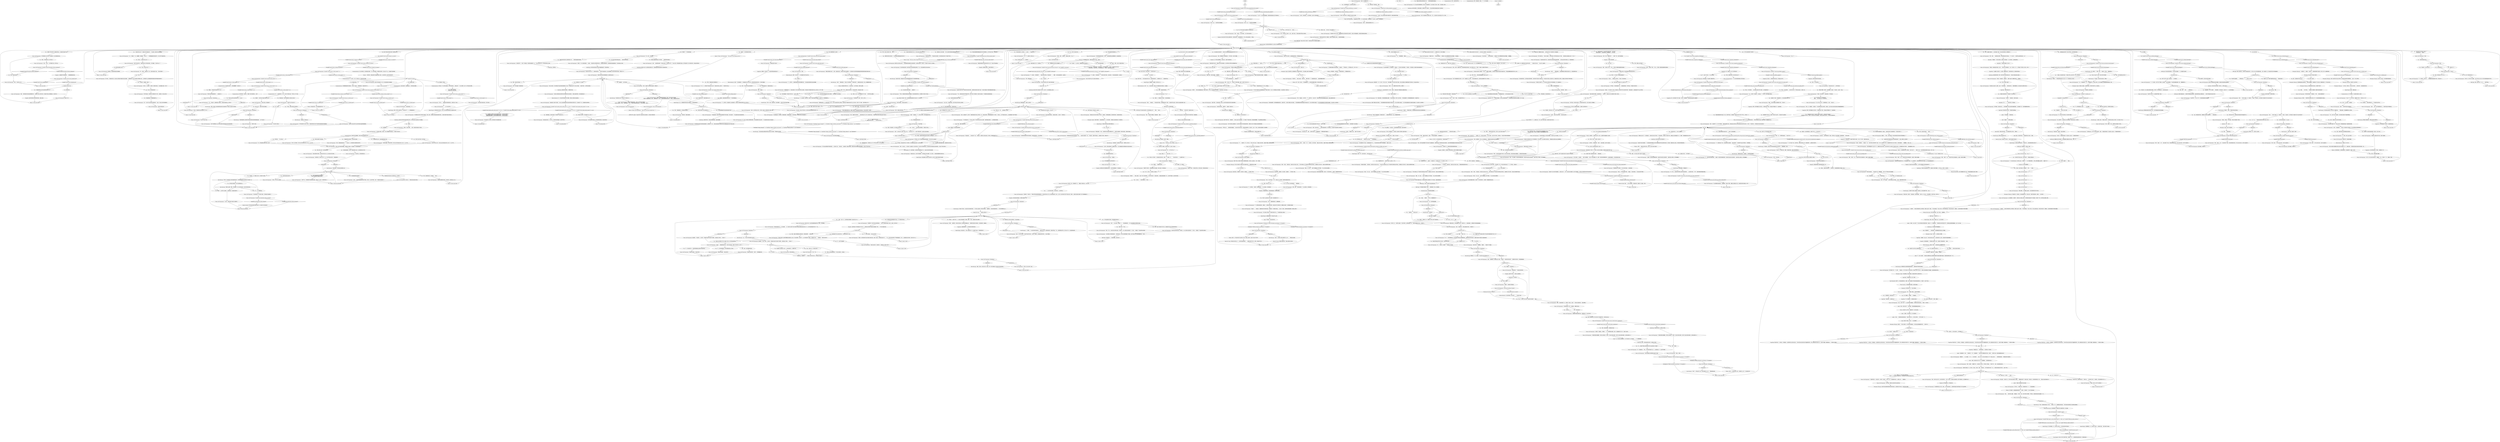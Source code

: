 # CHURCH / SOONA
# Soona the Palediver.
# ==================================================
digraph G {
	  0 [label="START"];
	  1 [label="input"];
	  2 [label="Soona, the Programmer: “你让他们离开……”她吃惊地抬起头。“没想到这个地方的警察居然还有这种胆量，”她嘟囔着。"];
	  3 [label="Soona, the Programmer: “那个家伙。”她指向爱凡客，他正站在点亮舞台的唱盘背后狂乱地舞动，“我需要他把一根3.5的电线插入辅助输入接口，这样我就可以从混频器里按特定路线向扬声器发射音频信号。”"];
	  4 [label="You: “怎么，你是已经*40多岁*了吗？这可是舞曲的未来！”"];
	  5 [label="You: “我应该让还在那里工作的人知道这个消息。他们可能会受到影响。”"];
	  6 [label="Soona, the Programmer: IsKimHere()"];
	  7 [label="IsKimHere()", shape=diamond];
	  8 [label="!(IsKimHere())", shape=diamond];
	  9 [label="Soona, the Programmer: “5……”"];
	  10 [label="Soona, the Programmer: “4……”"];
	  11 [label="Soona, the Programmer: “2……”"];
	  12 [label="Logic: 没这个必要。你已经*明白*了。很久很久以前。"];
	  13 [label="You: 等等……*怎么可能*？"];
	  14 [label="Half Light: 可能有的有。一个黑色的颗粒，悬浮在空中……"];
	  15 [label="Soona, the Programmer: “是真的，我们根本就不应该升级到沃克斯50版。规格一直在变。还有那些该死的*头*……不过，那次异常还是导致了严重的数据损失。所以——这里面也有它的作用。它做了些*什么*。”"];
	  16 [label="Egg Head: “耶耶耶耶！！！！等到灯光在宇宙中点亮——它就永远不会熄灭了！”"];
	  17 [label="You: “好，我先去看看塔的情况，再回来告诉你。”"];
	  18 [label="You: “感觉不太容易。不能从别的地方弄一个来吗？”"];
	  19 [label="You: “有人用这东西来安排毒品走私。”（使用先进的收发器。）"];
	  20 [label="Soona, the Programmer: “不知道是谁把一辆完好无损的库普瑞斯汽車开到海里。車已经没救了，不过后面的发动机功能依然完好……”"];
	  21 [label="Soona, the Programmer: “的确不大可能。”"];
	  22 [label="Soona, the Programmer: “我觉得工会会长是不会让我们用他的设备来联络联盟的。”"];
	  23 [label="Soona, the Programmer: “很好，那我就直接说重点了……”她点点头，似乎很欣赏你冷静而务实的样子。"];
	  24 [label="Jump to: [pale wc hub]"];
	  25 [label="You: “你觉得我能成为一名无线电工程师吗？”"];
	  26 [label="Soona, the Programmer: “所以我们才没用它。”"];
	  27 [label="Shivers: 你的身后传来一个低沉如幽灵般的声音：‘不。’"];
	  28 [label="Soona, the Programmer: “如果你着急寻找伙伴，我建议去问问你的新朋友。他们好像有大把时间去处理编外项目。”"];
	  29 [label="You: “我甚至都不明白，我们要怎么讨论一种不存在的东西，更不用说测量了。”"];
	  30 [label="Soona, the Programmer: “那栋建筑的地下室里有一个巨大的冰熊冰箱——它就在那里。”"];
	  31 [label="You: “你的感觉是对的，制毒是有些违法。”"];
	  32 [label="Soona, the Programmer: “不是，把它带出那栋建筑*不能*保证不出现数据丢失。把备份放在地下室里保存是没有问题的。发生的特殊事故跟备份如何保存是没有关系的。”"];
	  33 [label="You: “等等！先别放进去，可能很危险！”"];
	  34 [label="You: “这样不是除了寂静之外什么也没有了吗？”"];
	  35 [label="Perception (Hearing): 但是有什么别的东西……"];
	  36 [label="You: “当然，如果你同意让他们建制毒实验室的话。”"];
	  37 [label="Egg Head: “左边跟我一起画个龙，右边画一道硬核的彩虹！没有其他的办法。胶胶漆漆的风格。”"];
	  38 [label="Egg Head: “耶！！！！！永恒的开悟！声音射线。”"];
	  39 [label="You: “喂，这诡异的咔哒声是什么……？”"];
	  40 [label="Egg Head: “我把插头拔了，”他平静地说到。“它变得有点*太*硬核了。”"];
	  41 [label="You: “好的，我尽量不去碰任何东西。下一个问题……”"];
	  42 [label="Soona, the Programmer: “嗯。”"];
	  43 [label="Soona, the Programmer: “是的。”她沉思。“也许不再是了。那个项目已经没戏了。”"];
	  44 [label="Reaction Speed: 这还是没有回答她为什么会在这个废弃教堂的问题。"];
	  45 [label="You: “好吧，我会让你安静工作的。”[离开。]"];
	  46 [label="Half Light: 你并没有真的感觉到，不过你应该试着推一下。也许她看不出来呢？"];
	  47 [label="Soona, the Programmer: IsKimHere()"];
	  48 [label="IsKimHere()", shape=diamond];
	  49 [label="!(IsKimHere())", shape=diamond];
	  50 [label="Jump to: [soona main hub]"];
	  51 [label="You: “那你为什么要买它呢？”"];
	  52 [label="Soona, the Programmer: “我正在寻找世界上那个2毫米孔洞的位置。”"];
	  53 [label="You: “调查批准的。”"];
	  54 [label="Jump to: [soona main hub]"];
	  55 [label="Suggestion: 喂，到底是什么让这个世界转动的？"];
	  56 [label="empathy failure hub"];
	  57 [label="Soona, the Programmer: “也许吧。”她揉了揉自己的脸。“也许我只是太累了。”"];
	  58 [label="Soona, the Programmer: 苏娜·卢凯伦-吉尔德按下键盘上的解除静音按钮，但是什么也没发生。只有一片寂静。"];
	  59 [label="You: “呃，至少这个世界好像还好。”（看看周围。）"];
	  60 [label="Soona, the Programmer: “更好的音响系统？”她重复着。“好吧……但是该去哪里找呢？”"];
	  61 [label="Jump to: [soona main hub]"];
	  62 [label="Conceptualization: 就像爱情。"];
	  63 [label="Soona, the Programmer: IsKimHere()"];
	  64 [label="IsKimHere()", shape=diamond];
	  65 [label="!(IsKimHere())", shape=diamond];
	  66 [label="Soona, the Programmer: IsKimHere()"];
	  67 [label="IsKimHere()", shape=diamond];
	  68 [label="!(IsKimHere())", shape=diamond];
	  69 [label="Soona, the Programmer: “我不知道，有吗？我来这里就是想查清楚的。不过你*是*怎么知道的？”"];
	  70 [label="Soona, the Programmer: “不，我的假设是错误的。根据这个，如果坐标是正确的，我应该能*听见*某种东西。就像我之前说的：它的周围只有寂静。”"];
	  71 [label="You: “答对了。”"];
	  72 [label="You: “不，只告诉普莱桑斯。我不觉得妮亚是在公平竞争。”"];
	  73 [label="Interfacing: 这个脆弱的世界就要破裂了。"];
	  74 [label="You: “*那是*什么？我从来没听过那种声音。”\n“*那是*什么？我从来没听过那种声音——而且我还听过灰域纬度压缩机的声音。”"];
	  75 [label="Soona, the Programmer: “我不在乎，”她脱口而出，然后重新考虑了一下：“但还是谢谢你。”"];
	  76 [label="Suggestion: 她越来越赞同了。部分是因为她*想要*这样。"];
	  77 [label="You: “我觉得自己之前有过这种想法。所以我会知道。”"];
	  78 [label="Untitled hub"];
	  79 [label="You: “无线电中继塔的情况不太好。我们没法用它来联络弓箭手号。”"];
	  80 [label="Interfacing: 她并没有烦恼，反而有些困惑。虽然她不是个迷信的人，但这台特殊的收发器还是勾起了她的回忆。"];
	  81 [label="Soona, the Programmer: Variable[\"coast.sunken_dialogue_done\"]"];
	  82 [label="Variable[\"coast.sunken_dialogue_done\"]", shape=diamond];
	  83 [label="!(Variable[\"coast.sunken_dialogue_done\"])", shape=diamond];
	  84 [label="Logic: ‘废弃的电力站’？她是在暗指什么吗？"];
	  85 [label="Soona, the Programmer: IsKimHere()"];
	  86 [label="IsKimHere()", shape=diamond];
	  87 [label="!(IsKimHere())", shape=diamond];
	  88 [label="Jump to: [soona main hub]"];
	  89 [label="Soona, the Programmer: “你有办法登上大型船舶吗？”"];
	  90 [label="Soona, the Programmer: “你觉得工会不会反对吗？”"];
	  91 [label="Soona, the Programmer: “……这个办法还不错……”"];
	  92 [label="Soona, the Programmer: “是啊……没有，我不觉得那里有什么。”她的声音苦涩中带着失望。"];
	  93 [label="Jump to: [pale wc hub]"];
	  94 [label="Soona, the Programmer: IsTaskActive(\"TASK.investigate_sea_fortress\")--[[ Variable[ ]]"];
	  95 [label="IsTaskActive(\"TASK.investigate_sea_fortress\")--[[ Variable[ ]]", shape=diamond];
	  96 [label="!(IsTaskActive(\"TASK.investigate_sea_fortress\")--[[ Variable[ ]])", shape=diamond];
	  97 [label="Soona, the Programmer: IsKimHere()"];
	  98 [label="IsKimHere()", shape=diamond];
	  99 [label="!(IsKimHere())", shape=diamond];
	  100 [label="Kim Kitsuragi: “太棒了——我还以为我们总算是可以上岛了……”警督自言自语到。"];
	  101 [label="You: “你知道吗，金？我要自己去找一台*更好的*无线电。”"];
	  102 [label="Soona, the Programmer: “你当然见过。那东西很常见的。”"];
	  103 [label="You: “他看见*你*了。”"];
	  104 [label="Untitled hub (03)"];
	  105 [label="You: “我还是很确信他们想把这里建成一个阳极舞曲的夜店——他们说这是他们的*梦想*。”"];
	  106 [label="Soona, the Programmer: 她关掉电脑，然后离开了。"];
	  107 [label="You: “小姐，等我回来的时候，我需要你已经离开这座教堂了。”（把枪收起来。）"];
	  108 [label="Soona, the Programmer: “我当然可以留下来。这根本都不算是个问题。”"];
	  109 [label="Logic: 真是个有趣的命题！真正为知识分子准备的任务——解决水盆之谜。"];
	  110 [label="You: “世界上的一个洞……这到底是什么意思？”"];
	  111 [label="You: “好吧，哇哦，还真够快的。你为什么恨它？”"];
	  112 [label="Soona, the Programmer: Variable[\"church.soona_andre_logic_hint\"]"];
	  113 [label="Variable[\"church.soona_andre_logic_hint\"]", shape=diamond];
	  114 [label="!(Variable[\"church.soona_andre_logic_hint\"])", shape=diamond];
	  115 [label="You: “你怎么可以这样？这是一件完全不相干的事情！”"];
	  116 [label="Kim Kitsuragi: “有意思，一个警官居然想违反旅人法案，把一个市民驱逐出公共空间。”"];
	  117 [label="You: “不，请不要再提旅人法案了……”（闭上眼睛。）"];
	  118 [label="You: “我不*在乎*旅人法案！给我出去！”（用力跺脚。）"];
	  119 [label="Soona, the Programmer: ”不，你偷的是生产计划，没有授权是无法读取的。”她拍打着桌子，完全掩饰不住自己的不耐烦。“我不需要它。”"];
	  120 [label="Interfacing: 你喜欢移动东西。这样能让你平静。"];
	  121 [label="You: “什么，难道你不相信以我的聪明才智可以独立解决这个问题吗？”"];
	  122 [label="You: 是的，但是我能*听到*什么吗？"];
	  123 [label="You: “当然，是从你的邻居那里。”"];
	  124 [label="You: “如果你不介意他们搬进来跟你一起的话，他们*会的*。”"];
	  125 [label="Soona, the Programmer: “我猜我可以跟他们和平共处一到两个星期吧。”"];
	  126 [label="Kim Kitsuragi: “他们真的应该给这个地方分配一些翻新资金……”警督低语着，检查着藤蔓花纹上的损伤。"];
	  127 [label="You: “好的，准备好了。”（继续。）"];
	  128 [label="You: “你是怎么弄到的？”"];
	  129 [label="Soona, the Programmer: 主程序员叹了口气。“我真是不敢相信，他们这么容易就说服你了。再去跟那些前途无量的创业家聊聊，好吗？谢谢。”"];
	  130 [label="Soona, the Programmer: Soona, the Programmer: \"...\""];
	  131 [label="Egg Head: 然后它停止了。完完全全，彻彻底底——就好像声音从来没有出现过。只有你的耳朵还在因为刚才的震颤嗡嗡作响。所有人都看向爱凡客的方向——他的手中握着一根缠绕电线。一个黑色的三销接头。"];
	  132 [label="Soona, the Programmer: “如果你来这里不是为了雇佣我，我真的不知道能怎么帮你。”她转回到终端面前。"];
	  133 [label="You: “老实说，我真的不知道这个世界上的*任何*事情。”"];
	  134 [label="Soona, the Programmer: “我也不相信。”"];
	  135 [label="Soona, the Programmer: “太棒了。我们在说什么来着？还有*为什么*？”她又回去工作了——这是个明显的信号：这部分对话已经结束。"];
	  136 [label="You: “那些孩子需要一场胜利。我们都需要。给夜店一个机会吧——给我一个机会。”"];
	  137 [label="You: “这就有点片面了，你不觉得吗？”"];
	  138 [label="Soona, the Programmer: “有一天早上，我发现自己的终端上堆满了那些奇怪的……小玩意和护身符。*守护*。看起来像是某种塞美尼魔法。”"];
	  139 [label="You: “你是什么意思？”"];
	  140 [label="You: “当然可以。”"];
	  141 [label="Soona, the Programmer: “很好，现在一切都排列好了……”她停了下来，咬紧干裂的嘴唇。"];
	  142 [label="Soona, the Programmer: “没有。”她把脸埋进双手，按摩着前额。"];
	  143 [label="You: “听着，关于你的研究……你之前提过说进行地不太顺利。也许我能帮到你？”"];
	  144 [label="Soona, the Programmer: “你*肯定*知道所有无线电脑都是通过广播执行操作的，所以为了获得更强大的处理能力，就必须投资一条好天线。”"];
	  145 [label="Soona, the Programmer: “谢谢。”她想了一会儿，然后把手伸向无线电脑背后，递给你一根硕大的撬棍。"];
	  146 [label="Kim Kitsuragi: 警督低头看着地板，好像在说你是在浪费时间。"];
	  147 [label="Soona, the Programmer: “是的，安德烈。”她镇静下来——拍掉毛衣上的灰尘，把手放在了键盘上。“我录下来了。该死，现在我得发些消息……”"];
	  148 [label="Soona, the Programmer: “留在这里，”她打断了你，灵巧的手指已经放到了键盘上。“我要跟这些疯子一起留在这里，发些消息，也许跟苏里斯洛见一面……然后设计后续的测量工作。”"];
	  149 [label="Perception (Hearing): 她的声音在寂静的教堂里听起来有些发闷。在受到刚才的冲击后，你的耳朵仍在调整。"];
	  150 [label="Soona, the Programmer: “那灰域是……”"];
	  151 [label="You: “……它才会开始*吞噬*？它已经开始了。从声音开始。”"];
	  152 [label="Soona, the Programmer: 她耸耸肩。“还有一件事——也许建一个阳极音乐夜店不是*最坏*的事情，尤其是在这个特别……*空间点*？”"];
	  153 [label="Soona, the Programmer: “好吧——情况没变。”"];
	  154 [label="Empathy: 如果想让她帮忙，最好先帮帮*她*……"];
	  155 [label="Soona, the Programmer: “没错。从技术角度上来说，这不是什么难事。难的是找到*合适的*位置……”"];
	  156 [label="You: “等等，你刚刚说我们还需要供电？”"];
	  157 [label="Soona, the Programmer: “很好，如果你可以帮我弄些设备来，那就去吧……”"];
	  158 [label="Interfacing: 最起码你应该戴上一双像样的手套。"];
	  159 [label="Untitled hub (11)"];
	  160 [label="Soona, the Programmer: “既然这样，那我们继续吧。”"];
	  161 [label="Jump to: [soonadeparthub]"];
	  162 [label="Jump to: [soona main hub]"];
	  163 [label="Kim Kitsuragi: “问题是有人可能会反对。”"];
	  164 [label="Soona, the Programmer: IsKimHere()"];
	  165 [label="IsKimHere()", shape=diamond];
	  166 [label="!(IsKimHere())", shape=diamond];
	  167 [label="Shivers: 那个声音又出现了，而且更加急迫：‘不！’"];
	  168 [label="Soona, the Programmer: “安静点，我在计算呢……没错，假设我们能找到几件设备……”"];
	  169 [label="Savoir Faire: 她不在乎你是怎么拿到那个东西的。"];
	  170 [label="Soona, the Programmer: “好吧。既然你都问了……”"];
	  171 [label="Soona, the Programmer: “也许吧。你比以前和我共事的作家要可靠，虽然这种事情不算难……”"];
	  172 [label="Soona, the Programmer: “真的？我觉得我们也没那么成功。不过，也许是RCM对成功的定义不太一样吧……”"];
	  173 [label="Jump to: [soona WC success]"];
	  174 [label="You: “你觉得当铺会有卖的吗？”"];
	  175 [label="Soona, the Programmer: “*你*觉得这是什么？*无*有什么特性？不存在的东西又该怎么测量？”她突然被谈话吸引了，正等待着你的答案。"];
	  176 [label="Soona, the Programmer: “但是说实在的，进行的不是很顺利。”她盯着自己的水盆圆环，陷入沉默——它看起来就像某种古老的仪式。"];
	  177 [label="Soona, the Programmer: “我受到旅人法案的保护。”"];
	  178 [label="Soona, the Programmer: Variable[\"church.soona_whitecheck_perc\"]"];
	  179 [label="Variable[\"church.soona_whitecheck_perc\"]", shape=diamond];
	  180 [label="!(Variable[\"church.soona_whitecheck_perc\"])", shape=diamond];
	  181 [label="Soona, the Programmer: “你是说，做兴奋剂吗？”她抱紧双臂，坏坏地问到。"];
	  182 [label="Soona, the Programmer: “啊，他们*这么说*吗？”她砸吧着舌头，问到。一刻过去了。"];
	  183 [label="Soona, the Programmer: “我把它们弄过来的。这些都是我的机器。请不要碰任何东西。”"];
	  184 [label="You: “好吧，好吧……那你觉得阳极舞曲的*夜店*怎么样？”"];
	  185 [label="You: “我只是想鼓励一种活跃的*青年文化*，这没什么错啊。”"];
	  186 [label="Kim Kitsuragi: “是的，没错。这是违法的。我们是警察——法律对于我们来说很*重要*。”"];
	  187 [label="You: “你痛苦是因为自己的无线游戏项目失败了吗？”"];
	  188 [label="Jump to: [quest hub]"];
	  189 [label="Soona, the Programmer: 然后什么都没有。"];
	  190 [label="Conceptualization: 这个世界最后一次出现新东西是什么时候？"];
	  191 [label="Perception (Hearing): 突然间，一阵韵律节拍在墙壁上弥漫，把一小块装饰粉刷震碎到木地板上。"];
	  192 [label="Soona, the Programmer: “当然，有什么情况记得告诉我。”她踌躇了一会儿，然后补了一句：“谢谢你，警官。”"];
	  193 [label="You: “是的，但是他们可以帮忙弄扬声器……”"];
	  194 [label="Acele: “凡客……”"];
	  195 [label="Andre: “你做的很好，凡客……”安德烈松了一口气，查看着窗户。“大部分地方好像都还完好无损。该死的……程序员小姐，别说你就是要录这玩意！”"];
	  196 [label="Interfacing: 不，其实这*确实*算一件大事。比如说，你就没在每个警局都见到过雷姆行政官。"];
	  197 [label="Soona, the Programmer: “我是苏娜·卢凯伦-吉尔德，要塞事故和RSA无线电的前任主程序员。我有16年的编程经验，精通沃克斯和奥比斯语言……”"];
	  198 [label="Inland Empire: 但是这跟死亡等离子生命体有什么关系吗？就是日常用语中的‘幽灵’。"];
	  199 [label="Soona, the Programmer: “不，我不是。”"];
	  200 [label="You: “是啊，马丁内斯人真的不太喜欢*与时俱进*。”"];
	  201 [label="Soona, the Programmer: “是的，不过当她第一次看见我的雷姆思域时，她真的开始向至高力量祈祷了，就是*字面上*的意思。我不是瞎编的。”"];
	  202 [label="Soona, the Programmer: “搞定！”她像弹簧一样从键盘上跳了起来。“我明白了，我发现异常的位置了！”她把拳头举向空中，声音里满是喜悦。"];
	  203 [label="You: “你说得对，我们应该小心点——我们不知道自己面对的是什么。”"];
	  204 [label="Perception (Hearing): 一切都消失了。你像是一个溺水的人，凝视着顶部微不足道的小小空间，整个人被寂静包围。"];
	  205 [label="Kim Kitsuragi: 警督云淡风轻地点点头。"];
	  206 [label="Soona, the Programmer: “好吧。”她松了一口气。“我去外面打个电话，然后回来取我的东西。你可以告诉派对狂，他们可以搬进来了。”"];
	  207 [label="Soona, the Programmer: “爱凡客。3.5的电线！”她举起一根黑色的电线。“插入辅助输入接口！好吗？”"];
	  208 [label="Soona, the Programmer: “肯定是电泳串话干扰。在收音机和长途电话里会遇到的那种……因为这近在咫尺的灰域，这一切都说得通了。”"];
	  209 [label="You: “不，只告诉骰子匠人，我觉得普莱桑斯应该承受不住这种消息。”"];
	  210 [label="Suggestion: 等等！她不想跟他们分享空间——帮她完成这个研究，然后她也不需要分享了！提出帮她忙。"];
	  211 [label="Reaction Speed: 没有那么云淡风轻——他的手往枪套方向移动了。"];
	  212 [label="Physical Instrument: 现在它就在那里。在这个世界上。清楚明晰。"];
	  213 [label="Soona, the Programmer: “够了，我要让它静音！”她的手伸向键盘……"];
	  214 [label="You: “金，*你*听到了吗？”"];
	  215 [label="Logic: 这是无。不……这比无*更小*。不……"];
	  216 [label="Untitled hub"];
	  217 [label="Soona, the Programmer: “雷姆行政官是我的无线电脑，”她解释到。"];
	  218 [label="Soona, the Programmer: IsKimHere()"];
	  219 [label="IsKimHere()", shape=diamond];
	  220 [label="!(IsKimHere())", shape=diamond];
	  221 [label="Interfacing: 你的足智多谋和这件优秀的设备都给她留下了深刻的印象。"];
	  222 [label="Conceptualization: 你的思想太死板了。是时候颠覆整个*天线范式*了。"];
	  223 [label="Soona, the Programmer: “我不知道你和工会有什么私交，但是我觉得他们肯定不会愿意把设备借给我们联络联盟。”"];
	  224 [label="Inland Empire: 等等，那不是人类的声音，也不是在说‘不！’——它更像是嘶鸣声！"];
	  225 [label="You: “我们可以把它叫做：毁灭先驱。”"];
	  226 [label="You: “你有没有看见什么可疑的人——比如说，一个叫露比的女人？”"];
	  227 [label="Suggestion: 喂喂喂，你在做什么——就这样把真相全都说出来？！"];
	  228 [label="Physical Instrument: 这件光辉耀眼的多用工具让一根普通的撬棍完全变成了废物。"];
	  229 [label="Soona, the Programmer: “请你把扩音器和电线拿上，警官。我们有很多东西要搬……”\n“请你把扩音器拿上，警官。”她向警督做了个手势。“如果你还能把那团电线拿上，我们应该就能一次搬完了……”"];
	  230 [label="Soona, the Programmer: “没错，那帮瘾君子过得逍遥自在，可*我*还有一大把工作要做……”"];
	  231 [label="Soona, the Programmer: “所以呢？”"];
	  232 [label="Soona, the Programmer: “没错，”她点点头。“非常正确！这就是我一直以来的目标，所以我才会弄来那些水盆。我尝试用水电传感器记录这种寂静——找出它*开始*的地方。”"];
	  233 [label="Soona, the Programmer: “怎么样？”你一取下耳机，苏娜就开口问到。“你听见什么了吗？”"];
	  234 [label="You: “我在冰熊冰箱里发现一张纸条。上面说场外拷贝已经被转移到一个‘更安全的地方’了。”"];
	  235 [label="You: “我听说他们打算在这里建一个制毒实验室。”"];
	  236 [label="Soona, the Programmer: “是的，我知道。”"];
	  237 [label="Soona, the Programmer: “我只是一个电路创意改装师，而且没有人会反对一个电路创意改装师。”"];
	  238 [label="Soona, the Programmer: 她还在无线电脑背后敲打着键盘，穿着毛衣的身影俯在机器前面。"];
	  239 [label="Jump to: [quest hub]"];
	  240 [label="Soona, the Programmer: “看着，”她一边说，一边按下机器键盘上的打印按钮，“多么复杂的显示故障啊……”"];
	  241 [label="Interfacing: 不对啊，机器不应该有这种反应的。"];
	  242 [label="You: “没错，我会查清楚的，我很擅长智力题。”"];
	  243 [label="Soona, the Programmer: “只要走到那边的圆圈里，然后听从我的指示：把第三个水盆向左移动2厘米，第四个水盆向右移动5厘米。这样应该就可以了。”"];
	  244 [label="Soona, the Programmer: “老实说……”她回避了你的目光。“老实说，我有点害怕。”"];
	  245 [label="Perception (Hearing): 感觉就像是乘坐在静风舰上，或者你耳膜爆裂，或者就像大气中存在着一些细微的差异，天气在发生变化……"];
	  246 [label="Soona, the Programmer: “你的意思是*瘾君子*吗？”她闭上双眼，更多舞曲侵犯着这个圣殿神圣的寂静。"];
	  247 [label="Soona, the Programmer: 她停顿下来，看着你的眼睛。"];
	  248 [label="You: “大家都别慌，这真是太美了！”"];
	  249 [label="You: “我不明白。”"];
	  250 [label="You: “好吧，那可能没什么大不了的。”"];
	  251 [label="You: “我需要保证你没有在这里藏匿什么人。”"];
	  252 [label="You: “什么研究？”"];
	  253 [label="Soona, the Programmer: “*幽灵*？”她重复着。“不，我不这么觉得，我不相信幽灵的存在。”"];
	  254 [label="You: “那其他超自然存在呢？”"];
	  255 [label="You: “喂，关于那个2毫米的孔洞……”"];
	  256 [label="Soona, the Programmer: “还有头——我甚至都没*接入*那些头，有好几百万个……”她停了下来。“去冰淇淋制造机里把它找出来，好吗？谢了。”"];
	  257 [label="You: “你说‘什么也没发生’是什么意思？你发现吞噬了吗？”"];
	  258 [label="Soona, the Programmer: Variable[\"doomed.icecreammaker_greeting_hub_done\"]"];
	  259 [label="Variable[\"doomed.icecreammaker_greeting_hub_done\"]", shape=diamond];
	  260 [label="!(Variable[\"doomed.icecreammaker_greeting_hub_done\"])", shape=diamond];
	  261 [label="whose body"];
	  262 [label="Empathy: 感觉就好像她对冰箱有某种所有权一样。"];
	  263 [label="You: 形成一套关于这个世界上2毫米孔洞的理论。"];
	  264 [label="You: Variable[\"church.soona_logic_pale_whitecheck\"]"];
	  265 [label="Variable[\"church.soona_logic_pale_whitecheck\"]", shape=diamond];
	  266 [label="!(Variable[\"church.soona_logic_pale_whitecheck\"])", shape=diamond];
	  267 [label="Soona, the Programmer: “其实还挺常见的。当信号通过灰域传输时，各种各样的不规则行为都会发生。你可能会听见其他人说话的片段，或者是前任爱人的声音，或者是100年前某个事件的回音。”"];
	  268 [label="Kim Kitsuragi: “太棒了……”警督低语着。“这也能解释我们的警用无线电为什么一直收到那种东西。”"];
	  269 [label="Soona, the Programmer: “感谢你们做的这一切。爱凡客，你也是。还有你，警官。”她转向你。“我不知道我们发现了*什么*，但是现在我知道它的声音了。这是个开始。”"];
	  270 [label="Logic: 不可能的。你应该好好听听。"];
	  271 [label="Soona, the Programmer: 她抬头看向中殿下的那片黑暗，然后看着你。"];
	  272 [label="You: “它不是在教堂中形成的，教堂是围绕它建立的。”"];
	  273 [label="Soona, the Programmer: 她耸耸肩。“你知道吗——也许建一个阳极音乐夜店不是*最坏*的事情，尤其是在这个特别……*空间点*？”"];
	  274 [label="Conceptualization: 千头之谷？你喜欢这个名字。"];
	  275 [label="You: “地之角的无线电中继塔……还能用吗？”"];
	  276 [label="You: “等等，我们可以*造*个天线？”"];
	  277 [label="Soona, the Programmer: “如果你在离开前还有事情要处理，最好赶快去办好。”"];
	  278 [label="You: “我是在诅咒商业区里找到这个的。”（使用完美适配的收发器。）"];
	  279 [label="You: “准备好了，我们来联络弓箭手吧。”"];
	  280 [label="You: “我想到了。我们用大型*船舶*的桅杆怎么样？”"];
	  281 [label="You: “嗯，也许吧。”"];
	  282 [label="Jump to: [soona main hub]"];
	  283 [label="You: “那是马背纪念碑。”\n“那是菲利普三世的纪念碑。”"];
	  284 [label="Soona, the Programmer: Variable[\"doomed.fortress_accident_kim_switch_done\"]"];
	  285 [label="Variable[\"doomed.fortress_accident_kim_switch_done\"]", shape=diamond];
	  286 [label="!(Variable[\"doomed.fortress_accident_kim_switch_done\"])", shape=diamond];
	  287 [label="Conceptualization: 我打赌她甚至都没听过。"];
	  288 [label="Jump to: [pale wc hub]"];
	  289 [label="Endurance: 死亡*是*很恐怖。你不能再从头来过。又或者，你可以呢？"];
	  290 [label="Soona, the Programmer: “也许吧。你很有想法，对工程师来说，这是十分优秀的素质……”"];
	  291 [label="Soona, the Programmer: Variable[\"church.soona_wc_shivers_nay\"]"];
	  292 [label="Variable[\"church.soona_wc_shivers_nay\"]", shape=diamond];
	  293 [label="!(Variable[\"church.soona_wc_shivers_nay\"])", shape=diamond];
	  294 [label="Soona, the Programmer: “那我就去收集剩余的材料。等你找到，我们就在这儿汇合。”"];
	  295 [label="Half Light: 但是你没能掏出枪——而是笨手笨脚地摆弄着枪套，绝望地想把武器从里面取出来……你的样子看起来实在是太可悲了。"];
	  296 [label="You: “请直接离开，好吗？麻烦你……真的麻烦你，我不想动武。动武太吓人了，会让我呼吸困难。”"];
	  297 [label="You: “没有，什么也没有。只有寂静。”"];
	  298 [label="Interfacing: 是的，但是你喜欢移动东西。这样能让你平静。"];
	  299 [label="You: “你在用无线电脑做什么？”"];
	  300 [label="Jump to: [soona main hub]"];
	  301 [label="first failure hub"];
	  302 [label="Soona, the Programmer: “哈？”她不解地抬起眼。"];
	  303 [label="Logic: 什么？她只想让你遵循指示，这个任务没有什么*智力模拟*……一个小孩都能做到！"];
	  304 [label="Soona, the Programmer: IsKimHere()"];
	  305 [label="IsKimHere()", shape=diamond];
	  306 [label="!(IsKimHere())", shape=diamond];
	  307 [label="You: “你为什么想调小音量？”"];
	  308 [label="Egg Head: “硬核不能调小声！”"];
	  309 [label="Andre: “见鬼……”安德烈疯狂地砸向按钮。“我没办法把它关上，信号正在传输……它不在*这里*！它……”"];
	  310 [label="Jump to: [MACHINE HUB]"];
	  311 [label="Soona, the Programmer: “我在工作。”"];
	  312 [label="soona main hub"];
	  313 [label="Soona, the Programmer: “没有。”"];
	  314 [label="Egg Head: 然后它停止了。完完全全，彻彻底底——就好像声音从来没有出现过。只有你的耳朵还在因为刚才的震颤嗡嗡作响。所有人都看向爱凡客的方向——他的手中握着一根缠绕电线。一个黑色的三销接头。"];
	  315 [label="Soona, the Programmer: “再说了，搞一台雷姆行政官也不算什么大事情了。”"];
	  316 [label="Soona, the Programmer: “其实我是想要一台军事级雷姆智者系列，但是找不到。”她摸了摸那台发光的机器。“行政官跟雷姆思域基本都是基于相同技术的，所以有点算是价格虚高，不过它确实能跟新版的天线模式更加兼容，所以我没什么好抱怨的。”"];
	  317 [label="You: 不，这是个坏主意——什么也不要说。"];
	  318 [label="Soona, the Programmer: “等一下。”她站到键盘背后，输入着某些只有她自己能理解的数字。终端开始发出哔哔的响声，里面的光线像一颗发光的心脏跳动起来。"];
	  319 [label="Soona, the Programmer: “如果地点没错，那应该就能听到异常发出的声音了。”"];
	  320 [label="You: (什么也不说。)"];
	  321 [label="Soona, the Programmer: “是啊，是啊，”她失望地说到，“什么也没发生，我们继续吧。”"];
	  322 [label="You: “你说研究进行地不太顺利。为什么呢？”"];
	  323 [label="Egg Head: 爱凡客把手举向空中，等待着节拍的降临。"];
	  324 [label="Soona, the Programmer: “谢谢。”"];
	  325 [label="Jump to: [soona main hub]"];
	  326 [label="You: “工程。进行地怎么样了？！”"];
	  327 [label="Kim Kitsuragi: “如果你不对其他人透露这个消息的话，我们会感激不尽的，小姐。”"];
	  328 [label="Soona, the Programmer: IsKimHere()"];
	  329 [label="IsKimHere()", shape=diamond];
	  330 [label="!(IsKimHere())", shape=diamond];
	  331 [label="Soona, the Programmer: Variable[\"doomed.icebear_read_the_note\"]"];
	  332 [label="Variable[\"doomed.icebear_read_the_note\"]", shape=diamond];
	  333 [label="!(Variable[\"doomed.icebear_read_the_note\"])", shape=diamond];
	  334 [label="You: “爱凡客！它在调音台里！”"];
	  335 [label="You: “爱凡客——无论你在做什么，都不要阻止它！”"];
	  336 [label="You: “现在怎么办。你打算……”（总结。）"];
	  337 [label="Jump to: [Untitled hub (02)]"];
	  338 [label="Empathy: 她喜欢跟你说这些。这样能让她镇定下来。"];
	  339 [label="Soona, the Programmer: “有意思，”她一边检查收发器，一边说道，“高度定制化的伊斯特茨EH-4，性能极佳的最新型号。我得把频率刻度盘给换掉，不过绝对能派上用处。”"];
	  340 [label="Soona, the Programmer: Variable[\"church.andre_arrest_order_given\"] == true  or  Variable[\"church.andre_told_to_leave\"] == true"];
	  341 [label="Variable[\"church.andre_arrest_order_given\"] == true  or  Variable[\"church.andre_told_to_leave\"] == true", shape=diamond];
	  342 [label="!(Variable[\"church.andre_arrest_order_given\"] == true  or  Variable[\"church.andre_told_to_leave\"] == true)", shape=diamond];
	  343 [label="Jump to: [Soona, the Programmer: \"\"Very good. If you'll help me with...\"]"];
	  344 [label="You: “不。”"];
	  345 [label="Soona, the Programmer: IsKimHere()"];
	  346 [label="IsKimHere()", shape=diamond];
	  347 [label="!(IsKimHere())", shape=diamond];
	  348 [label="You: “那些天线束缚了我的思维。”"];
	  349 [label="Soona, the Programmer: IsKimHere()"];
	  350 [label="IsKimHere()", shape=diamond];
	  351 [label="!(IsKimHere())", shape=diamond];
	  352 [label="Esprit de Corps: 坤诺肯定已经在岛上了，正好奇你到底死哪去了……或者他可能并不在乎。是啊，他可能并不在乎。"];
	  353 [label="Soona, the Programmer: “把设备留在这儿就行了。我一会把它收起来。你要是愿意，可以多带一对耳机。我不需要多的。”"];
	  354 [label="Soona, the Programmer: “我没法回答你的问题，可是应该没*那么*难。这儿附近有许多无线电……”"];
	  355 [label="Soona, the Programmer: “当然不可以。我的雷姆行政官就是我的饭碗。如果出了什么茬子，那问题可就大了。”"];
	  356 [label="Soona, the Programmer: Variable[\"church.soona_wc_shivers_nay\"]"];
	  357 [label="Variable[\"church.soona_wc_shivers_nay\"]", shape=diamond];
	  358 [label="!(Variable[\"church.soona_wc_shivers_nay\"])", shape=diamond];
	  359 [label="Jump to: [kimsoonaradiohub]"];
	  360 [label="You: “派对狂那边已经安排好了，现在你可以帮我联络联盟国战舰弓箭手号了吗？”"];
	  361 [label="Soona, the Programmer: “我不在乎，我不在乎什么蟹男。”她几乎没怎么向上看，埋头开始修理机器的打印机了。"];
	  362 [label="You: “青少年中心应该挺不错的。”"];
	  363 [label="You: “宠物动物园，留给动物的地方！”"];
	  364 [label="Untitled hub (02)"];
	  365 [label="Logic: 她是不是说了*超过16年的工作经历*？她肯定是从青少年时期就开始编程了。"];
	  366 [label="You: “你最好马上走，如果不想被押进监狱的话。”（卷起你的袖子。）"];
	  367 [label="Perception (Hearing): 然后压力改变了。"];
	  368 [label="You: “等等……如果叫场外拷贝的话，那为什么还在*现场*状态呢？”"];
	  369 [label="You: “那场外拷贝到底是什么？”"];
	  370 [label="You: “是有点吓人，不过我们必须去面对。”"];
	  371 [label="MACHINE HUB"];
	  372 [label="Soona, the Programmer: “不，当然不是。”她把那双疲惫又嘲弄的眼睛转向你。“我对毒品的感觉甚至比夜店还要糟。”"];
	  373 [label="Soona, the Programmer: “我感觉这是不合法的。”"];
	  374 [label="Soona, the Programmer: “不，当然不是。我还要进行公民调查研究，而且完全不想跟当地恶势力扯上任何关系。”"];
	  375 [label="You: “明白。差不多就快到派对时间了！”"];
	  376 [label="Soona, the Programmer: “不，不过你看，你在不在乎不重要。这是法律，”她向你解释着，不过甚至连看都没看你一眼。“我哪里都不去。”"];
	  377 [label="You: “我找到一台冰淇淋制造机，但是打不开它——它完全冻住了。”"];
	  378 [label="You: “别浪费时间打印了，上面除了一片墨海中的一个白色斑点之外，什么也没有。它坏了。”"];
	  379 [label="Conceptualization: 打印文件上满是邪恶的墨水，清除掉了连贯性和含义。"];
	  380 [label="Soona, the Programmer: IsKimHere()"];
	  381 [label="IsKimHere()", shape=diamond];
	  382 [label="!(IsKimHere())", shape=diamond];
	  383 [label="Perception (Sight): 她的下唇在颤抖。"];
	  384 [label="Soona, the Programmer: “当然是了。”她耸耸肩，决定听天由命。"];
	  385 [label="Egg Head: “美丽的核心，美丽的生活！”"];
	  386 [label="Egg Head: “哦，我想和某人一起感受这份热度！”"];
	  387 [label="Soona, the Programmer: “我猜应该在天花板下面的某个地方吧。”她抬起头，眼睛试着看穿上方黑漆漆的空间，但是却没有成功。"];
	  388 [label="Soona, the Programmer: Variable[\"tc.wayfarer_act\"]"];
	  389 [label="Variable[\"tc.wayfarer_act\"]", shape=diamond];
	  390 [label="!(Variable[\"tc.wayfarer_act\"])", shape=diamond];
	  391 [label="Soona, the Programmer: “是的。”"];
	  392 [label="Half Light: 你唯一能听到的，只有耳中心跳加速的声音，它正在以100心率的速度跳动着。心跳一拍接着一拍，你的血液已经为冲突准备就绪。"];
	  393 [label="Soona, the Programmer: 她停下来想了想。“我猜是吧……目前为止我对它还算满意。马丁内斯是个不稳定的区域，覆盖范围很糟糕，不过运营倒是出奇地稳定。”"];
	  394 [label="Soona, the Programmer: “你真的很喜欢那些问题，不是吗？”她那双疲惫充血的眼睛里有一丝消遣的意味。"];
	  395 [label="Jump to: [ANOMALY HUB]"];
	  396 [label="You: “只是想告诉你。”"];
	  397 [label="You: “是啊，我一开始也是这么说的。”"];
	  398 [label="Soona, the Programmer: “这太荒谬了。你就不能解冻吗？或者，我不知道，我也不懂那个冰淇淋制造机……想点办法啊。”"];
	  399 [label="Soona, the Programmer: “很好。”她又回头工作了。"];
	  400 [label="Jump to: [soona main hub]"];
	  401 [label="Soona, the Programmer: “只要走到那边的圆圈里，然后听从我的指示：把第三个水盆向左移动2厘米，第四个水盆向右移动5厘米。这样应该就可以了。”"];
	  402 [label="Empathy: 万事通小姐在犹豫。"];
	  403 [label="Soona, the Programmer: “不……”她深吸一口气，做下决定。“我们*必须*这么做。”她戴上硕大的耳机，准备按下键盘上的解除静音按钮……"];
	  404 [label="Soona, the Programmer: “说清楚了吗？”她用恳求而愤怒的眼神盯着你。"];
	  405 [label="You: “让你的东西见鬼去吧。马上出去。”"];
	  406 [label="Kim Kitsuragi: 警督叹了口气，但是什么也没说。"];
	  407 [label="Kim Kitsuragi: “*真的*有这个必要吗，警探？”"];
	  408 [label="Soona, the Programmer: Variable[\"TASK.help_soona_with_her_project\"]"];
	  409 [label="Variable[\"TASK.help_soona_with_her_project\"]", shape=diamond];
	  410 [label="!(Variable[\"TASK.help_soona_with_her_project\"])", shape=diamond];
	  411 [label="Soona, the Programmer: “谢谢。”她想了一会儿，然后把手伸向无线电脑背后，递给你一根硕大的撬棍。"];
	  412 [label="Soona, the Programmer: “什么？”她靠近了一些，双眼圆睁，满脸疑惑。“你说什么？！”在阳极舞曲轰鸣的低音声中，你几乎听不见她的声音。"];
	  413 [label="Soona, the Programmer: IsKimHere()"];
	  414 [label="IsKimHere()", shape=diamond];
	  415 [label="!(IsKimHere())", shape=diamond];
	  416 [label="Soona, the Programmer: “你可以戴上耳机试试，看你能不能听见什么，不过最好别抱太大希望。”"];
	  417 [label="Soona, the Programmer: “那个诡异的女人！”她拍了拍前额。“我们在那边工作的时候也想过这个问题……但是在那之后我就忘记的一干二净了！”"];
	  418 [label="Soona, the Programmer: “它不会*放射*，只会接收……”她停下来解释到。“你的口气听起来跟她一样。她第一次看见我的雷姆思域时，立马就开始祷告了。转向求助至高力量。”"];
	  419 [label="Interfacing: 她对你说的已经*特别简单*了。"];
	  420 [label="Soona, the Programmer: “就在那个巨大的冰熊冰箱里面——我告诉过你了。它有一双会发光的红眼睛，绝对不会看漏的。你只要从冰熊里把场外拷贝取出来就行了。”"];
	  421 [label="Perception (Hearing): 外面没有风。没有海浪。没有地板嘎吱作响。完完全全的、绵延不断的寂静。这真是……太不自然了。"];
	  422 [label="Soona, the Programmer: “他们需要听到这个消息。别担心，我不会发送录音——虽然我怀疑他们的扬声器也产生不出这种频率……”"];
	  423 [label="Kim Kitsuragi: “*很*难不听到。我觉得你是对的，”他转向女人。“这里*确实*发生了一些事情——而且你需要*非常*小心。”"];
	  424 [label="Soona, the Programmer: Variable[\"TASK.report_to_the_tribunal_done\"] == false  and  Variable[\"TASK.get_reality_lowdown\"]"];
	  425 [label="Variable[\"TASK.report_to_the_tribunal_done\"] == false  and  Variable[\"TASK.get_reality_lowdown\"]", shape=diamond];
	  426 [label="!(Variable[\"TASK.report_to_the_tribunal_done\"] == false  and  Variable[\"TASK.get_reality_lowdown\"])", shape=diamond];
	  427 [label="Untitled hub"];
	  428 [label="Soona, the Programmer: “是的。不过——我也考虑过同样的问题。坏消息是——有人在瑞瓦肖定居的第一个十年里，一共建造了*7*座这样的松木教堂。”"];
	  429 [label="Soona, the Programmer: “大部分都在大革命期间烧毁了，或者在那之前，还在宗主国时期就换了种用途。我并不是说*所有*教堂里面都有这个，但是……”"];
	  430 [label="You: 不——他们不知道更好。"];
	  431 [label="Empathy: 当她听到这个的时候就已经下定决心了。某种强大而无情的力量肯定在里面起了作用……不*仅仅*是因为他们。"];
	  432 [label="You: （总结）“总有一天，全世界都会变得像那个2毫米的孔洞一样。”"];
	  433 [label="Jump to: [soona main hub]"];
	  434 [label="You: “我是在当铺里买到的这个好东西的。”（使用昂贵的收发器。）"];
	  435 [label="You: “我拒绝毒品。滥用兴奋剂是一种*极度*不负责任的行为。”"];
	  436 [label="You: “看来这不是你第一次和狂飙怪人扯上关系了？”"];
	  437 [label="Soona, the Programmer: IsKimHere()"];
	  438 [label="IsKimHere()", shape=diamond];
	  439 [label="!(IsKimHere())", shape=diamond];
	  440 [label="Soona, the Programmer: “我可不觉得野松的人会允许我们把他们的船改造成大型无线电发报机。”"];
	  441 [label="Kim Kitsuragi: “警探，难道41分局没教给警员基本的无线电操作吗？我还以为这是RCM的规定。”"];
	  442 [label="Soona, the Programmer: “这可能有点离谱，但我们一定可以把整座环岛转变成一个牢靠的*分形天线*。”"];
	  443 [label="Soona, the Programmer: “如果你想道歉，那也是你的事。我只会从技术角度告诉你什么可行，什么不可行……”"];
	  444 [label="Soona, the Programmer: “我这儿有许多电缆和增幅器。电源我自己会搞定。现在就差一个无线电收发器了。”"];
	  445 [label="Jump to: [quest hub]"];
	  446 [label="Logic: 简单，测量它周围的世界。"];
	  447 [label="Jump to: [soona main hub]"];
	  448 [label="You: （抱起双臂。）“没有什么旅人法案。”"];
	  449 [label="You: “你是对的。旅人法案是法律秩序的基础。我不能一时兴起就违反它。欢迎你留在这里。”"];
	  450 [label="You: “你会离开这座教堂……”（把枪掏出来。）“……不管以什么方式。”"];
	  451 [label="You: “我不会放下枪的，除非她答应等我回来的时候她就不在了。”"];
	  452 [label="Empathy: 尽管她有些害怕，却还是希望能发生一些离奇的事情。"];
	  453 [label="Soona, the Programmer: “你为什么不猜猜看呢？”"];
	  454 [label="Soona, the Programmer: “是啊，我之前说过了……如果不嗑的像风筝一样飞得那么高，根本就不可能欣赏得了那种音乐。”"];
	  455 [label="Soona, the Programmer: Variable[\"church.soona_said_dance_drug_lab_plan\"]"];
	  456 [label="Variable[\"church.soona_said_dance_drug_lab_plan\"]", shape=diamond];
	  457 [label="!(Variable[\"church.soona_said_dance_drug_lab_plan\"])", shape=diamond];
	  458 [label="You: “等等，你不想跟*任何人*和平共处？”"];
	  459 [label="Soona, the Programmer: “是的。”某种奇怪的东西在她的眼睛里闪烁。“如果我们不能让*精灵*成功，那我也不想让任何事情成功。再也不想了。”"];
	  460 [label="Soona, the Programmer: “你把它放在那里……”她向后靠了靠，按摩着眼睑。“你把一具尸体放在冰熊冰箱里面……”"];
	  461 [label="You: “你到底希望找到什么呢？”"];
	  462 [label="Conceptualization: 这是深渊在回望着你。"];
	  463 [label="printout hub"];
	  464 [label="Authority: 终于，顺从了。"];
	  465 [label="Egg Head: “开到最大就是唯一的方式！”"];
	  466 [label="You: “我想爱凡客想说的是，声音按钮*卡在*最大量上了。”"];
	  467 [label="You: “呃，等一下……”"];
	  468 [label="Soona, the Programmer: “因为我担心会发生什么事情。这是一个未知的现象……”她转向爱凡客。“如果有需要的话，我们总是可以再把它调大的。”"];
	  469 [label="Soona, the Programmer: IsKimHere()"];
	  470 [label="IsKimHere()", shape=diamond];
	  471 [label="!(IsKimHere())", shape=diamond];
	  472 [label="Soona, the Programmer: Variable[\"church.soona_pregreeting_hub_reached\"]"];
	  473 [label="Variable[\"church.soona_pregreeting_hub_reached\"]", shape=diamond];
	  474 [label="!(Variable[\"church.soona_pregreeting_hub_reached\"])", shape=diamond];
	  475 [label="You: “关于世界上那个可怕的2毫米的洞，我只想知道这么多了……暂时。”（总结。）"];
	  476 [label="Jump to: [ANOMALY HUB]"];
	  477 [label="Soona, the Programmer: “但它不是市面上最便宜的，所以我不会建议用于常规的程序修改。弗雷泽1000对于普通民众来说使用更简便。”"];
	  478 [label="Soona, the Programmer: “不是！”她抬起头，有些不安。“不，当然不是了。我认识的一个朋友的朋友曾经给联盟国做过兼职。我是从她那里买来的。”"];
	  479 [label="Jump to: [soona main hub]"];
	  480 [label="Soona, the Programmer: “我要明确声明一点：我来这里是为了进行无线电异常的公民调查，而且我完全不想跟本地的恶习扯上任何关系，好吗？谢谢。”"];
	  481 [label="Soona, the Programmer: 她盯着终端，完全忽略了周围的环境。"];
	  482 [label="Soona, the Programmer: Variable[\"church.soona_empathy_fail\"]"];
	  483 [label="Variable[\"church.soona_empathy_fail\"]", shape=diamond];
	  484 [label="!(Variable[\"church.soona_empathy_fail\"])", shape=diamond];
	  485 [label="Soona, the Programmer: “嘘……等我几秒，我就快……”她加快了打字速度。"];
	  486 [label="Soona, the Programmer: “你能不能直接过去帮我移动水盆呢？谢谢。”"];
	  487 [label="Soona, the Programmer: “而且我没有……”她中途停了下来。“你知道吗，如果你闭上嘴让我安心工作的话，那就真是再好不过了。”"];
	  488 [label="Soona, the Programmer: IsKimHere()"];
	  489 [label="IsKimHere()", shape=diamond];
	  490 [label="!(IsKimHere())", shape=diamond];
	  491 [label="Andre: “时刻准备着，”安德烈说到。"];
	  492 [label="You: “不好意思，你能重复一遍吗？”"];
	  493 [label="Soona, the Programmer: Variable[\"church.soona_logic_pale_whitecheck\"]"];
	  494 [label="Variable[\"church.soona_logic_pale_whitecheck\"]", shape=diamond];
	  495 [label="!(Variable[\"church.soona_logic_pale_whitecheck\"])", shape=diamond];
	  496 [label="You: “就是它……最开始它就在我*里面*……”"];
	  497 [label="Soona, the Programmer: “现在……”她的手移上键盘。“我要想出一个理论。对这一切的*某种*初步解释，不然的话，信里的我听起来肯定跟疯了一样……”"];
	  498 [label="Soona, the Programmer: “还有信息，”她点点头。“导致东伊苏林迪前端的数据丢失。你有没有考虑过它为什么会在教堂里形成？还有，它是*什么时候*或者*怎样*开始生长的？或者——如果它还有其它效果？除了声音和数据之外……”"];
	  499 [label="Soona, the Programmer: “蟹男……据我所知，他的状态可能会让人联想到灰域暴露过度。一种跟时间知觉有关的疾病，记忆机能失常，思维插入。"];
	  500 [label="Soona, the Programmer: IsKimHere()"];
	  501 [label="IsKimHere()", shape=diamond];
	  502 [label="!(IsKimHere())", shape=diamond];
	  503 [label="You: “夜店是唯一能保证这个地方——还有其他现实——完整的东西。”"];
	  504 [label="Jump to: [soona main hub]"];
	  505 [label="Encyclopedia: 哈！水电传感器。所以那些水盆就是做这个的——通过水来记录声音的装置。"];
	  506 [label="You: “既然你的项目已经完成了，可以帮我联系联盟国战舰弓箭手吗？”"];
	  507 [label="Soona, the Programmer: “不好说。那座塔连传输短波信号都困难。要生成超低频率的话，我们需要一根*很大*的天线……”"];
	  508 [label="Soona, the Programmer: “很好，我就在这等你回来。”"];
	  509 [label="Soona, the Programmer: “你自己决定吧。至少我希望在开始这项紧张而困难的工作之前，你能做好身体*和*心理上的准备。一旦我们开始了，就不能中途放弃。”"];
	  510 [label="You: “你是说那辆被我开到海湾里的报废汽車吗？”"];
	  511 [label="Soona, the Programmer: “我对讽刺没什么兴趣。我对*概念性*的东西更感兴趣。”"];
	  512 [label="Jump to: [soona main hub]"];
	  513 [label="You: “我可以去问一下我那个野松代表朋友。”"];
	  514 [label="Kim Kitsuragi: “我觉得梅西耶女士要是听到你想征用她的船来联络联盟国战舰，一定*不会高兴*。”"];
	  515 [label="Soona, the Programmer: “所以这个办法行不通。”"];
	  516 [label="Soona, the Programmer: “说实话，我觉得你的主意可能帮不上什么忙。”"];
	  517 [label="Interfacing: 她先前对你的项目态度如何暂且不提，至少她正在努力去解决这个技术难题。"];
	  518 [label="You: “你是说……”"];
	  519 [label="Soona, the Programmer: “什么？不，这里没什么可疑人员。”"];
	  520 [label="Soona, the Programmer: “那是我上家公司一个工程的备份——是我们当时正在开发的一个无线电游戏。它储存在*纤维内存*里，就像这台无线电脑里的一样。”她瞥了一眼机器里发光的立方体。"];
	  521 [label="Soona, the Programmer: “现在拷贝本身已经被毁了，不过我希望能用里面剩下来的东西精确找到异常出现的确切位置。你只要去一趟我的旧办公地址，把纤维内存取回来就行。”"];
	  522 [label="Soona, the Programmer: “所以我需要你做的就是——跟她聊聊，说你是个警察，需要进入建筑的地下室。然后把场外拷贝拿给我。好吗？”"];
	  523 [label="You: “对，跟幽灵没有任何关系……”\n“对，跟幽灵没有任何关系……”（记在自己的手册上。）"];
	  524 [label="Jump to: [pale wc hub]"];
	  525 [label="Soona, the Programmer: “失陪了，我得回去继续我的工作了。”"];
	  526 [label="You: “好的，看来我得去找一台收发器。”（总结。）"];
	  527 [label="Jump to: [kimsoonaradiohub]"];
	  528 [label="Soona, the Programmer: “如果你钱多，甚至可以去*买*一台。反正不管你从哪儿弄，只要能用就行……”"];
	  529 [label="Shivers: 一阵风吹来，回收品的碎片在破裂的瓷砖上移动。北边传来两个小孩不怀好意的笑声……"];
	  530 [label="You: “我先前说想要和联盟国战舰弓箭手号取得联络，这可不是在开玩笑。你能帮我吗？”"];
	  531 [label="Soona, the Programmer: “天啦，别又来*这个*……”她深吸一口气，然后吐出来说到：“它不在*现场*，是在*地下室*里，非常安全，*完全没有*跟任何前端连接。”"];
	  532 [label="You: “那边那些水盆呢？”"];
	  533 [label="You: “为什么这里有这么多机器？”"];
	  534 [label="Empathy: 对她来说，这显然是个痛苦的话题。她肯定已经解释过无数遍了。"];
	  535 [label="Soona, the Programmer: “这里，”她突然开口，举起沾染墨水的手指，“我找到它了。”"];
	  536 [label="Soona, the Programmer: “不，我们必须这么做。我*要*这么做。”她停顿了一下，看了看教堂周围——所有人都盯着键盘上她的手。“准备好了吗？”"];
	  537 [label="You: “我这辈子从没听过这么硬核的东西！”"];
	  538 [label="Pain Threshold: 在那下方，所有低音都在增长，就像一台巨大压缩机的下颚在啮咬着金属和木头。听起来*一点也不*亲切。"];
	  539 [label="You: “什么工作？”"];
	  541 [label="Kim Kitsuragi: “又是旅人法案，”警督点头说到。“你不能把公民赶出公共空间，至少法律上不允许。”"];
	  542 [label="Jump to: [soona main hub]"];
	  543 [label="Soona, the Programmer: 一片寂静中，一阵低沉的嗡嗡声爬上你的脊椎。那是你心底的一首歌——不在扬声器里，不在这个房间。你的心底深处发出一声低沉的叹息声。慢慢变大，直到你周围的空气都开始震颤。"];
	  544 [label="You: “他肯定看见你了。”"];
	  545 [label="You: “那天线就是它的……处理单元？”"];
	  546 [label="You: “我是一个警官，我的工作就是问问题。”"];
	  547 [label="Jump to: [ANOMALY HUB]"];
	  548 [label="Untitled hub (02)"];
	  549 [label="Soona, the Programmer: “*那你把它放进冰箱里做什么*？！”"];
	  550 [label="Soona, the Programmer: “谢谢。”她接过纤维内存，查看了一下旁边的金属胶带。“看来就是它了。”"];
	  551 [label="You: “你怎么知道的？”"];
	  552 [label="You: “我什么也没看见。”"];
	  553 [label="Half Light: 这就尴尬了……"];
	  554 [label="You: “说啊，你听见什么了吗？”"];
	  555 [label="Soona, the Programmer: Variable[\"church.soona_said_research_not_going_well\"]"];
	  556 [label="Variable[\"church.soona_said_research_not_going_well\"]", shape=diamond];
	  557 [label="!(Variable[\"church.soona_said_research_not_going_well\"])", shape=diamond];
	  558 [label="Soona, the Programmer: “它就在我们周围，”她挥挥手，“这就是‘广播’的含义。”"];
	  559 [label="Jump to: [MACHINE HUB]"];
	  560 [label="You: “我不确定……那边好像有些什么，不过我真的分辨不清。”"];
	  561 [label="Jump to: [soona main hub]"];
	  562 [label="Soona, the Programmer: “谢谢。”她想了一会儿，然后把手伸向无线电脑背后，递给你一根硕大的撬棍。"];
	  563 [label="You: “为什么？”"];
	  564 [label="Jump to: [soona main hub]"];
	  565 [label="Soona, the Programmer: IsKimHere()"];
	  566 [label="IsKimHere()", shape=diamond];
	  567 [label="!(IsKimHere())", shape=diamond];
	  568 [label="Jump to: [soona main hub]"];
	  569 [label="Soona, the Programmer: Variable[\"church.soona_said_already_have_been_inside_DCA\"]"];
	  570 [label="Variable[\"church.soona_said_already_have_been_inside_DCA\"]", shape=diamond];
	  571 [label="!(Variable[\"church.soona_said_already_have_been_inside_DCA\"])", shape=diamond];
	  572 [label="Logic: 现在到了调音台。建立了一个正反馈循环。"];
	  573 [label="Soona, the Programmer: “整整四年……”女人低语着。“22个人，几百万雷亚尔……那么久以来，我们对抗的就是*这个*吗？就这么抹去了……”她的嘴唇在颤抖。“苏里斯洛是不会相信的。”"];
	  574 [label="Soona, the Programmer: “我保证，警官。我们*不会*再播它了。”"];
	  575 [label="Logic: 你唯一能听到的只有你大脑里的寂静。"];
	  576 [label="You: “很简单，是一种渐变。”"];
	  577 [label="pale wc hub"];
	  578 [label="Soona, the Programmer: 她陷入沉默。风从彩色玻璃窗的破洞中吹了进来。冰冷而潮湿。"];
	  579 [label="You: “什么研究？”"];
	  580 [label="Kim Kitsuragi: “祝好运，”警督做下记录。“我是*不会*进去的。”"];
	  581 [label="Soona, the Programmer: IsKimHere()"];
	  582 [label="IsKimHere()", shape=diamond];
	  583 [label="!(IsKimHere())", shape=diamond];
	  584 [label="Interfacing: 她很少会对什么东西表现出敬畏之情，可她拿着晶体斯普拉赫的样子仿佛如获至宝。"];
	  585 [label="Interfacing: 无需多言。"];
	  586 [label="You: “我还要去‘办’什么事情？”"];
	  587 [label="You: “我准备好了，我们开始吧。”"];
	  588 [label="Soona, the Programmer: “好吧，等你准备好了就回来找我。”"];
	  589 [label="Soona, the Programmer: “无线电工程师通常会用昂贵的溶剂喷雾来清洁天线的接头，但是在必要的时候，用点普通的氨也行……”"];
	  590 [label="Soona, the Programmer: “啊，没错，我看它涂的警車的颜色。你也知道那車已经没法修了，不过后面的发动机似乎还能运转……”"];
	  591 [label="Jump to: [ANOMALY HUB]"];
	  592 [label="You: “你到底有没有*听过*？就是*实际上*真的听过？”"];
	  593 [label="Soona, the Programmer: Variable[\"TASK.find_egg_beat\"]"];
	  594 [label="Variable[\"TASK.find_egg_beat\"]", shape=diamond];
	  595 [label="!(Variable[\"TASK.find_egg_beat\"])", shape=diamond];
	  596 [label="Soona, the Programmer: “当然了，光是拆除就需要很高的技术含量。说实话，这么做不值得。去找一个普通的无线电就行了。”"];
	  597 [label="Kim Kitsuragi: “我不信。每次我把动力波的音量调到最大时，那种感觉就像是坐在国家音乐厅的前排一样。”"];
	  598 [label="You: “无线电脑里面有收发器吗？”"];
	  599 [label="You: “可以收集它周围的数据来测量，就是那些存在的东西。”"];
	  600 [label="You: “真的吗？”"];
	  601 [label="You: “他们只是在鼓励活跃的*青年文化*，这没什么错啊。”"];
	  602 [label="You: 什么也不说。"];
	  603 [label="You: “这里是马丁内斯，你还能期待什么？他们是周围环境的产物。”"];
	  604 [label="Soona, the Programmer: “在东德尔塔商业中心的圣吉莱纳路。”她拨下脸上的几缕发丝，叹了口气。"];
	  605 [label="Soona, the Programmer: Variable[\"doomed.radiocomputer_printed_out_offsite_copy_once\"]"];
	  606 [label="Variable[\"doomed.radiocomputer_printed_out_offsite_copy_once\"]", shape=diamond];
	  607 [label="!(Variable[\"doomed.radiocomputer_printed_out_offsite_copy_once\"])", shape=diamond];
	  608 [label="Soona, the Programmer: “呃？”她皱起眉头。“拜托，并不是说你的脑子怎么了——就连我自己一个人也搞不清楚的。”"];
	  609 [label="Soona, the Programmer: “说的好像就能有什么区别一样——数据丢失发生的时候，这份场外拷贝可以说是处于完美的安全状态。这次数据丢失是*异常的*。”她抱紧胳膊以示对抗。"];
	  610 [label="Soona, the Programmer: “看见没？”她面向你，准备放弃。“他要*右边画一道硬核的彩虹*。没希望的……”"];
	  611 [label="Acele: “不，凡客！是窗户。”德洛莉丝·黛那颗空虚心脏周围的玻璃碎片像是在随着声音震动。看起来她仿佛活过来了一样。"];
	  612 [label="You: “工程进行的怎么样了？我看见你的邻居搬进来了，不过我唯一能听到的只有阳极舞曲。”"];
	  613 [label="Kim Kitsuragi: “而且她没有。我是说，扰乱任何秩序。”"];
	  614 [label="You: “如果你*不用*离开呢？我跟安德烈谈过，他希望你们能和平共处。”"];
	  615 [label="Soona, the Programmer: IsKimHere()"];
	  616 [label="IsKimHere()", shape=diamond];
	  617 [label="!(IsKimHere())", shape=diamond];
	  618 [label="Soona, the Programmer: Variable[\"church.soona_greeting_done\"]"];
	  619 [label="Variable[\"church.soona_greeting_done\"]", shape=diamond];
	  620 [label="!(Variable[\"church.soona_greeting_done\"])", shape=diamond];
	  621 [label="Soona, the Programmer: “那好吧……所有无线电脑都是通过广播执行操作的，所以为了获得更强大的处理能力，就必须投资一条*好天线*。”"];
	  622 [label="Soona, the Programmer: “好吧，”她总算开了口，眨了两下眼睛。“如果你真想帮忙的话，那就去我之前的旧办公地点把游戏的场外拷贝拿过来。它存在一个纤维内存上，而且我自己没办法亲自去取。”"];
	  623 [label="You: “如果我帮你*完成*这个工程呢？然后你可以离开——然后他们可以搬进来。”"];
	  624 [label="Soona, the Programmer: 纸张渐渐被墨水铺满，浸泡在一片闪亮的黑色中。没有哪一行数据是特别突出的。"];
	  625 [label="You: “天啦，恭喜你！”"];
	  626 [label="Soona, the Programmer: “是啊，”她打破了平静，“没什么。现在唯一要做的就是解除耳机静音。”"];
	  627 [label="Soona, the Programmer: “见鬼。”她大声地叹了一口气，然后扯下头上的耳机；她依然在回避你的目光。"];
	  628 [label="Jump to: [ANOMALY HUB]"];
	  629 [label="Perception (Hearing): 还是什么也没有。这次苏娜甚至都没看你。"];
	  630 [label="You: “也许我们不应该这么做。这样太危险了。调到最大音量也是……”"];
	  631 [label="Soona, the Programmer: Variable[\"church.soona_told_her_about_the_fridge_note\"]"];
	  632 [label="Variable[\"church.soona_told_her_about_the_fridge_note\"]", shape=diamond];
	  633 [label="!(Variable[\"church.soona_told_her_about_the_fridge_note\"])", shape=diamond];
	  634 [label="Soona, the Programmer: “谢了！也许你可以通过他的*魔法韵律*！“她比了个爵士乐的手势来嘲弄他。"];
	  635 [label="Kim Kitsuragi: 警督扬起眉头，但是什么也没说。"];
	  636 [label="Soona, the Programmer: “你是说……普莱桑斯和骰子匠人？我们打包的时候，那里几乎已经没什么人留下了。”"];
	  637 [label="Suggestion: 等等！她不想跟他们分享空间——帮她完成这个研究，然后她也不需要分享了！提出帮她忙。"];
	  638 [label="You: “你要写给苏里斯洛吗？”"];
	  639 [label="Volition: 对于安德烈，这是她能做的最好的了。说真的，已经很多了。至少对于她来说是。"];
	  640 [label="Soona, the Programmer: “什么？”"];
	  641 [label="You: “*或者*只是一个巧合。”"];
	  642 [label="Soona, the Programmer: 那还没到那份上……”"];
	  643 [label="Jump to: [Logic: \"She has an idea, though. You can se...\"]"];
	  644 [label="Soona, the Programmer: “我们差不多可以开工了。但我得先警告你，一旦我们开始装配天线，就必须做到底。我们没有‘重来’的机会，你明白了吗？”"];
	  645 [label="Jump to: [soonadeparthub]"];
	  646 [label="Soona, the Programmer: “我反感这些玩意儿，所以不吃。可是各有各的理由吧，我也不好评论。”"];
	  647 [label="Jump to: [soonadeparthub]"];
	  648 [label="Soona, the Programmer: Variable[\"church.soona_wc_fail_counter\"] >2"];
	  649 [label="Variable[\"church.soona_wc_fail_counter\"] >2", shape=diamond];
	  650 [label="!(Variable[\"church.soona_wc_fail_counter\"] >2)", shape=diamond];
	  651 [label="Jump to: [soona main hub]"];
	  652 [label="Soona, the Programmer: “那样的话信号就很难传输了……也就没意义了。”"];
	  653 [label="Soona, the Programmer: Variable[\"church.soona_concept_success_counter\"] == 2"];
	  654 [label="Variable[\"church.soona_concept_success_counter\"] == 2", shape=diamond];
	  655 [label="!(Variable[\"church.soona_concept_success_counter\"] == 2)", shape=diamond];
	  656 [label="Soona, the Programmer: Variable[\"doomed.dicemaker_fortress_explained\"]"];
	  657 [label="Variable[\"doomed.dicemaker_fortress_explained\"]", shape=diamond];
	  658 [label="!(Variable[\"doomed.dicemaker_fortress_explained\"])", shape=diamond];
	  659 [label="Suggestion: 喂，也许你能多了解一些她上一家公司，要塞事故，然后就有些新话题可以跟她聊了……"];
	  660 [label="Soona, the Programmer: (CheckItem(\"lecger_damaged\")  or  CheckItem(\"ledger_of_failure_and_hatred\")  or  CheckItem(\"ledger_oblivion\"))  and  IsKimHere()"];
	  661 [label="(CheckItem(\"lecger_damaged\")  or  CheckItem(\"ledger_of_failure_and_hatred\")  or  CheckItem(\"ledger_oblivion\"))  and  IsKimHere()", shape=diamond];
	  662 [label="!((CheckItem(\"lecger_damaged\")  or  CheckItem(\"ledger_of_failure_and_hatred\")  or  CheckItem(\"ledger_oblivion\"))  and  IsKimHere())", shape=diamond];
	  663 [label="Jump to: [ANOMALY HUB]"];
	  664 [label="Perception (Sight): 脉动的核心让机器看起来几乎像是外星异客，灯光在她脸上投射下奇怪的阴影。"];
	  665 [label="You: “我真的很想多了解一下你的研究。”"];
	  666 [label="Soona, the Programmer: Variable[\"TASK.help_soona_with_her_project\"]"];
	  667 [label="Variable[\"TASK.help_soona_with_her_project\"]", shape=diamond];
	  668 [label="!(Variable[\"TASK.help_soona_with_her_project\"])", shape=diamond];
	  669 [label="Volition: 太棒了——等你这边完工之后，总算是可以上岛了。快点结束它吧！"];
	  670 [label="Empathy: 有一种解决办法，但她还不想把它交给你。它是一件*东西*，她很珍视的东西。"];
	  671 [label="Reaction Speed: 在环岛附近的废弃货車里不是有一台*功能齐全*的无线电吗？"];
	  672 [label="Soona, the Programmer: “有可能，至少你可以去看看。”"];
	  673 [label="You: “我们不能直接用你的无线电脑吗？”\n“我们不能直接用你的雷姆行政官吗？”"];
	  674 [label="Soona, the Programmer: 程序员不耐烦地看了你一眼，然后回到她的无线电脑前。"];
	  675 [label="Soona, the Programmer: IsKimHere()"];
	  676 [label="IsKimHere()", shape=diamond];
	  677 [label="!(IsKimHere())", shape=diamond];
	  678 [label="You: “别浪费时间打印了，上面除了墨水什么也没有。它坏了。”"];
	  679 [label="You: “你要天线做什么？”（指向它。）"];
	  680 [label="Soona, the Programmer: IsKimHere()"];
	  681 [label="IsKimHere()", shape=diamond];
	  682 [label="!(IsKimHere())", shape=diamond];
	  683 [label="Kim Kitsuragi: “太美妙了，”警督轻声低语，赞赏着教堂里的装饰柱和壮观的建筑风格。”"];
	  684 [label="You: “好吧，不过这样不是比较有意思吗？”"];
	  685 [label="You: “致幻物质是阳极舞曲俱乐部的关键所在，它能帮助整个社区的团结。”"];
	  686 [label="Kim Kitsuragi: “不，别在意我，继续你的小工程吧。我肯定你能把它编造成一出秘密行动。很多警察都可以。”"];
	  687 [label="Soona, the Programmer: “因为她来自马丁内斯，马丁内斯人从没见过无线电脑。她觉得它会放射*邪恶*元素。”"];
	  688 [label="Soona, the Programmer: “我知道只是墨水，”她回复着，纤维内存正好也嵌入进去，“不过林内尔还是想办法从这个坏掉的拷贝里预测出异常地点。我想重复它们的计算，只是这次会用更好的设备。”"];
	  689 [label="Soona, the Programmer: “一个白色斑点？”她回复着，纤维内存正好也嵌入进去。“那就是我希望找到的东西。”"];
	  690 [label="Soona, the Programmer: “我有一个理论，”她回复着，纤维内存正好也嵌入进去。“林内尔能够从这个坏掉的拷贝里预测出异常地点。我想重复它们的计算，只是这次会用更好的设备。”"];
	  691 [label="Soona, the Programmer: IsKimHere()"];
	  692 [label="IsKimHere()", shape=diamond];
	  693 [label="!(IsKimHere())", shape=diamond];
	  694 [label="You: “没什么，唔，请……继续。”"];
	  695 [label="Soona, the Programmer: “我*很*小心了。就把它当成是一个技术异常吧，这样容易承受一些。”她用手抚摸着打印文件，寻找着什么……"];
	  696 [label="Jump to: [soona main hub]"];
	  697 [label="Egg Head: 然后它停止了。完完全全，彻彻底底——就好像声音从来没有出现过。只有你的耳朵还在因为刚才的震颤嗡嗡作响。所有人都看向爱凡客的方向——他的手中握着一根缠绕电线。一个黑色的三销接头。"];
	  698 [label="Soona, the Programmer: “你能不能……”她闭上双眼。“你能不能……稍微*安静*一下？或者直接说出来……我真的需要集中精神。”"];
	  699 [label="Soona, the Programmer: “是的。”她叹了口气。“你真的不了解无线电脑，是吧？”她停下手中的工作了。"];
	  700 [label="Soona, the Programmer: “我已经告诉过你了——我不感兴趣。”"];
	  701 [label="Soona, the Programmer: 她没有说话，双眼紧闭，眉头紧锁，高度集中，一只手捂住了耳机。"];
	  702 [label="Soona, the Programmer: 她关掉电脑，然后离开了。"];
	  703 [label="Soona, the Programmer: “就是*前端*。无线电波的统一前端，由东伊苏林迪地区的林内尔授权和管控。”"];
	  704 [label="Soona, the Programmer: 女人看看周围。在寂静中，你看见灰尘在地板上移动。扬声器的驱动器在空气中震动着，然后停了下来。灰泥开始从墙壁上剥落……"];
	  705 [label="Soona, the Programmer: “也许吧。我来这里就是为了数据丢失事件，不过它离数据丢失的物理坐标实在是近的诡异。”"];
	  706 [label="Kim Kitsuragi: 警督假装没看见你耍的小性子，他宁愿查看金色的彩色玻璃窗。"];
	  707 [label="Soona, the Programmer: “灰域是记忆的裹尸布，它不会真正区分那些记忆的归属者是谁。你什么都能听见。”"];
	  708 [label="Half Light: 它会吞噬一切。"];
	  709 [label="Soona, the Programmer: “它是数学信息——来自异常——表现为一段波形。从*技术*上讲，它就是那种东西——从理论上讲……”她摇摇头。"];
	  710 [label="Soona, the Programmer: IsKimHere()"];
	  711 [label="IsKimHere()", shape=diamond];
	  712 [label="!(IsKimHere())", shape=diamond];
	  713 [label="Soona, the Programmer: Variable[\"tc.pale\"]"];
	  714 [label="Variable[\"tc.pale\"]", shape=diamond];
	  715 [label="!(Variable[\"tc.pale\"])", shape=diamond];
	  716 [label="Logic: 在某个地方，一次早已被忘却的讨论中，这些想法就形成了。在夜晚的灯光下，一张餐桌的背后。"];
	  717 [label="Half Light: 这让她有些安慰。"];
	  718 [label="Rhetoric: 她正在全神贯注地关注着你。"];
	  719 [label="You: “很简单……*凝固的乳状物*。”"];
	  720 [label="You: “是的。是出于本能的水平在行动。或者是我们已经忘记的某种宗教活动。”"];
	  721 [label="Soona, the Programmer: “也许，不过……”"];
	  722 [label="Soona, the Programmer: IsKimHere()"];
	  723 [label="IsKimHere()", shape=diamond];
	  724 [label="!(IsKimHere())", shape=diamond];
	  725 [label="Soona, the Programmer: “我看起来像是有时间做*编外项目*的人吗？”她头也不抬地说道。"];
	  726 [label="Soona, the Programmer: “在这座半岛的尽头有一座老旧的无线电中继塔，主要用来协调港口的船行交通，不过或许也配备了用来处理超低频率的设备……”"];
	  727 [label="Jump to: [soona main hub]"];
	  728 [label="Soona, the Programmer: “啊，你是从我的老雷姆思域上‘找到’这个收发器的吧。你以为我会认不出来？没事，它应该能派上用处……”"];
	  729 [label="Inland Empire: 总之，那里被废弃掉肯定是*有原因*的。还是别追根究底了……"];
	  730 [label="Jump to: [soonadeparthub]"];
	  731 [label="Soona, the Programmer: “那个是……”她准备反驳你刚刚的想法，却突然止住了话语……"];
	  732 [label="Jump to: [soona main hub]"];
	  733 [label="Jump to: [Soona, the Programmer: \"\"And now if you'll just connect tha...\"]"];
	  734 [label="Soona, the Programmer: “什么？”她眯起眼睛。“我恨它。”"];
	  735 [label="Soona, the Programmer: “不，你说得对，我不在乎……”她弯腰摆弄着机器的打印机，声音也变小了。"];
	  736 [label="Perception (Sight): 她的脸上显露出一丝满意的笑容，得意洋洋的样子让人有些窝火。"];
	  737 [label="Untitled hub (02)"];
	  738 [label="You: “很好。”（把枪收起来。）"];
	  739 [label="Jump to: [soona main hub]"];
	  740 [label="Rhetoric: 等等……如果叫场外拷贝的话，那为什么还在*现场*状态呢？"];
	  741 [label="Egg Head: “调到最大！”爱凡客大喊到，他的脸上仍然挂着一个大大的笑容，比红矮星还要大。"];
	  742 [label="Soona, the Programmer: “是关于帐篷里那些派对狂的，对吧？”她抬起眼，摇了摇头。“我有消息要告诉你，他们想在这里建的不是一家*夜店*……”"];
	  743 [label="Soona, the Programmer: “很好。”"];
	  744 [label="Soona, the Programmer: “我看见你跟他们谈话了，很好。毒品是违法的，而且我不会离开这座教堂——尤其是因为你在那顶帐篷里编造的那些堕落的制毒实验室的主意。”"];
	  745 [label="Soona, the Programmer: “是的，谢谢你。现在，如果你能让我继续工作的话……”"];
	  746 [label="You: 我做不到。我没有*感觉*到恐惧。"];
	  747 [label="You: “你说的旧办公地址，是不是诅咒商业区的要塞事故工作室？”\n“你说的旧办公地址，是不是广场那栋办公大厦的要塞事故工作室？”"];
	  748 [label="You: （退后。）“麻烦你……停下来。别再播那玩意了！”"];
	  749 [label="You: “等等，你一开始为什么要把耳机静音呢？”"];
	  750 [label="Perception (Hearing): 如果你要找的声音太低，结果听不见呢？"];
	  751 [label="Empathy: 他的声音里有一些警告的意味。"];
	  752 [label="Andre: “兄弟们，出什么事了？”男人的声音里有点警戒的意味，他退后一步，扫视着周围。一阵轻微的咔哒声弥漫在空气中，就像水晶在橱柜里碰撞着，加入了这个合唱。"];
	  753 [label="Egg Head: “和撒那！百万之母！”你听见爱凡客在大喊——然后是别的什么东西，但是他的声音越来越微弱……"];
	  754 [label="You: “哦，我想跟人一起跳舞！”（开始跺脚。）"];
	  755 [label="You: “你觉得*阳极舞曲*怎么样？”"];
	  756 [label="You: “那些派对狂再也不会打扰你了——我逮捕了他们，因为计划贩毒。”"];
	  757 [label="You: “不知道。”"];
	  758 [label="Soona, the Programmer: 她僵住了。“等等，*谁*写的纸条？有没有说明他们把纤维内存带到哪里去了？”"];
	  759 [label="Jump to: [quest hub]"];
	  760 [label="You: “接下来会怎么样呢？”"];
	  761 [label="You: “你到底指望发现些什么？”"];
	  762 [label="Soona, the Programmer: “不，我对你堕落的赚钱计划不感兴趣。”"];
	  763 [label="Soona, the Programmer: “那里。”她指向教堂另一边，那里有一堆水盆，组成了一个很有仪式感的拱形。“就在吞噬里。”"];
	  764 [label="Soona, the Programmer: “你还能再帮我个忙吗？”她歪着头，眼睛闪闪发光。"];
	  765 [label="You: “好吧，那就让派对开始吧！”"];
	  766 [label="Noid: “准备好了！”诺伊德大喊到。"];
	  767 [label="Acele: 最后，阿西尔转向你：“你准备好就可以开始了，警探。”"];
	  768 [label="Soona, the Programmer: “有情况记得告诉我！”"];
	  769 [label="Soona, the Programmer: “我知道。”"];
	  770 [label="Soona, the Programmer: “谁的尸体？”她再次发问，眼睛一开始是盯着你，随后又转回到警督身上。"];
	  771 [label="Kim Kitsuragi: 警督咳嗽着，好像被逗乐了。"];
	  772 [label="Soona, the Programmer: “但是这个……”她抬起头，看着教堂里闪烁的那些机器，电线像虫子一样缠绕在地板上。“这又是一次失败。寂静听起来就是寂静。就是这么回事。”"];
	  773 [label="You: “如果它*确实*在放射邪恶元素呢？”（眯起双眼。）"];
	  774 [label="Inland Empire: 地板。玻璃。街道和人类。什么也不会剩下。"];
	  775 [label="Jump to: [Untitled hub (02)]"];
	  776 [label="Andre: “我想让你知道我们完全没问题。”"];
	  777 [label="Physical Instrument: 你的胃部放开了某种细小而又坚硬的东西。你还活着。"];
	  778 [label="Inland Empire: 你*能*解释这一切。在你的内心深处——你只是还没找齐所有碎片。"];
	  779 [label="Soona, the Programmer: Variable[\"church.soona_rhetoric_undivided_attention\"]"];
	  780 [label="Variable[\"church.soona_rhetoric_undivided_attention\"]", shape=diamond];
	  781 [label="!(Variable[\"church.soona_rhetoric_undivided_attention\"])", shape=diamond];
	  782 [label="Soona, the Programmer: “我明白了……”她闭上双眼。“这是一种关于灰域的理论，它不是*地外海洋*，而是会转移——像癌症或者是霉菌一样——在世界*里面*以小点的形式喷发。”"];
	  783 [label="Esprit de Corps: ……知道怎么思考这个？"];
	  784 [label="Soona, the Programmer: “我也考虑过同样的问题。坏消息是——有人在瑞瓦肖定居的第一个十年里，一共建造了*7*座这样的松木教堂。”"];
	  785 [label="Drama: 她没有见过她，大人。这是真话。"];
	  786 [label="Soona, the Programmer: Variable[\"auto.visited_landsend\"]"];
	  787 [label="Variable[\"auto.visited_landsend\"]", shape=diamond];
	  788 [label="!(Variable[\"auto.visited_landsend\"])", shape=diamond];
	  789 [label="Soona, the Programmer: “我们需要金属，很多金属。结构越高越好。既要高出地面，又要方便进出。如果附近有电力供给就更好了。”"];
	  790 [label="Soona, the Programmer: “这是老型号了。”她拧了拧刻度盘，然后把收发器放到一边。“不过至少能正常工作，好歹能为我们派上用处。”"];
	  791 [label="Conceptualization: 她的声音中透着敬畏。她的大胆令自己震惊而又高兴……"];
	  792 [label="Soona, the Programmer: Variable[\"church.soona_said_already_have_been_inside_DCA\"]"];
	  793 [label="Variable[\"church.soona_said_already_have_been_inside_DCA\"]", shape=diamond];
	  794 [label="!(Variable[\"church.soona_said_already_have_been_inside_DCA\"])", shape=diamond];
	  795 [label="Esprit de Corps: 但是我*很感兴趣*，你能从他的脸上看出来。"];
	  796 [label="Electrochemistry: 真倒霉。倒*大*霉了。"];
	  797 [label="You: “那些派对狂再也不会打扰你了——因为他们计划贩毒，我让他们离开了。”"];
	  798 [label="You: “我好像在港口附近的办公室里见到过一台无线电……”"];
	  799 [label="Empathy: 这个项目对她很重要。在完成之前，她是不会帮助你的。"];
	  800 [label="You: “我不知道，我来这里不是为了科学研究，我只想破获这起凶杀案，这样才能回家。”"];
	  801 [label="Soona, the Programmer: “啊，但是它*就在*那里，而且*保护*着我！”"];
	  802 [label="Jump to: [soona main hub]"];
	  803 [label="You: （无视他，跟主程序员说话）“我想让你带上自己的行李，在一小时内离开。”"];
	  804 [label="Soona, the Programmer: Variable[\"doomed.dicemaker_fortress_explained\"]"];
	  805 [label="Variable[\"doomed.dicemaker_fortress_explained\"]", shape=diamond];
	  806 [label="!(Variable[\"doomed.dicemaker_fortress_explained\"])", shape=diamond];
	  807 [label="Soona, the Programmer: “很酷，不过我不想要自己周围那些‘环境’，不论好坏。”"];
	  808 [label="Soona, the Programmer: “怎么了？”"];
	  809 [label="Soona, the Programmer: “很好。”她又把头埋到那台发光的终端后面。"];
	  810 [label="Jump to: [MACHINE HUB]"];
	  811 [label="Perception (Sight): 在那片黑暗中，只能依稀辨别出一个十字形的椽木，塔楼的大部分都消失在了它的阴影中。"];
	  812 [label="Soona, the Programmer: “是的，怎么了？”她仍然低头看着键盘。"];
	  813 [label="Soona, the Programmer: “看着，”她一边说，一边按下机器键盘上的打印按钮，“多么复杂的显示故障啊。”"];
	  814 [label="Kim Kitsuragi: 警督靠近了一些，低语着：“我之前还从没见过程序员工作……”"];
	  815 [label="Untitled hub"];
	  816 [label="Soona, the Programmer: “因为这是尝试错误法，试着定位吞噬——空间中一个特定的点。”"];
	  817 [label="Visual Calculus: 它在震动建筑的地基。地板开始扭曲……"];
	  818 [label="hubub"];
	  819 [label="Soona, the Programmer: IsKimHere()"];
	  820 [label="IsKimHere()", shape=diamond];
	  821 [label="!(IsKimHere())", shape=diamond];
	  822 [label="Jump to: [soona main hub]"];
	  823 [label="Perception (Hearing): 你可以听见某种小动物穿过高坛地板的声音——圣殿里真有这么寂静。"];
	  824 [label="Kim Kitsuragi: “按照他的话来说，它就躺在一个废弃隔间的抽屉里。”"];
	  825 [label="You: “等等——那是不是说我们现在生活的这个世界里面*有一个洞*？！”"];
	  826 [label="Jump to: [soona main hub]"];
	  827 [label="Soona, the Programmer: “随时吩咐。”她笑了。"];
	  828 [label="Soona, the Programmer: “那就去告诉她吧。”她灿烂地笑了。"];
	  829 [label="Soona, the Programmer: “1……”"];
	  830 [label="Perception (Sight): 水盆中——水好像正在*沸腾*。"];
	  831 [label="Jump to: [soona main hub]"];
	  832 [label="Inland Empire: 喝着咖啡，抽着烟，跟个朋友一起。"];
	  833 [label="You: “它是*比小于无更小*。现实最后的休息状态。想象一下，如果这一切……”（伸出你的双手。）“*从来都不存在*。”"];
	  834 [label="You: “是的。就连大革命都是在这里失败的。我的意思某种……灰域的历史。”"];
	  835 [label="Soona, the Programmer: “我告诉过他们的，但是没用——普通的办公大楼太*世俗*了……”"];
	  836 [label="Kim Kitsuragi: “谢谢，爱凡客。我们先放下这个话题，好吗？我们还要在这个地区进行非灰域学探测。”"];
	  837 [label="Soona, the Programmer: 她的目光从显示器上移开。“你这是要我黑进联盟的无线电频率啊。你觉得这可能吗？没准可以。但这是个好主意吗？我不确定……”"];
	  838 [label="Soona, the Programmer: “我们没有选择，只能自己造天线了。”"];
	  839 [label="Logic: 但她心中已经有了主意。你甚至能看到她的脑中已经点亮了小小的信号灯……"];
	  840 [label="You: “我找到了一个无线电收发器。”"];
	  841 [label="Soona, the Programmer: “啊，太好了，我来看看。”"];
	  842 [label="You: “等等，给我点时间准备一下。”"];
	  843 [label="Soona, the Programmer: “请把那个增幅器和电缆递给我，警官。我们还有好多东西要拿……”\n“请把那个增幅器递给我，警官。”她朝警督做了个手势。“如果你能把那卷电缆也带上，那我们一趟就能把东西拿完了……”"];
	  844 [label="Soona, the Programmer: Variable[\"church.soona_wc_fail_counter\"] >1"];
	  845 [label="Variable[\"church.soona_wc_fail_counter\"] >1", shape=diamond];
	  846 [label="!(Variable[\"church.soona_wc_fail_counter\"] >1)", shape=diamond];
	  847 [label="Soona, the Programmer: Variable[\"church.soona_wc_fail_counter\"] ==1"];
	  848 [label="Variable[\"church.soona_wc_fail_counter\"] ==1", shape=diamond];
	  849 [label="!(Variable[\"church.soona_wc_fail_counter\"] ==1)", shape=diamond];
	  850 [label="Conceptualization: 好吧，这反馈可真严厉。"];
	  851 [label="Conceptualization: 闭上你的双眼。在你的脑海中想象一下马丁内斯的景象。想象现在是早晨，你正站在广场上，站在褴褛飞旋的面前……"];
	  852 [label="Jump to: [soona WC success]"];
	  853 [label="Soona, the Programmer: Variable[\"church.soona_wc_fail_counter\"] >1"];
	  854 [label="Variable[\"church.soona_wc_fail_counter\"] >1", shape=diamond];
	  855 [label="!(Variable[\"church.soona_wc_fail_counter\"] >1)", shape=diamond];
	  856 [label="Soona, the Programmer: “我不在乎你怎么叫它。我只会从技术角度告诉你什么可行，什么不可行……”"];
	  857 [label="Soona, the Programmer: Variable[\"church.soona_discussed_crab_man\"]  and  Variable[\"tc.crab_man\"]"];
	  858 [label="Variable[\"church.soona_discussed_crab_man\"]  and  Variable[\"tc.crab_man\"]", shape=diamond];
	  859 [label="!(Variable[\"church.soona_discussed_crab_man\"]  and  Variable[\"tc.crab_man\"])", shape=diamond];
	  860 [label="Jump to: [pregreeting hub]"];
	  861 [label="Electrochemistry: 她是一个无线电脑奇才。无线电脑奇才是不会在乎的。她可能觉得这是非法的——*而且*很有趣。"];
	  862 [label="Electrochemistry: 哦耶，告诉过你了——无线电脑奇才是不会在乎的。"];
	  863 [label="Electrochemistry: 也许是时候来一杯庆功酒了……？只是有个想法！"];
	  864 [label="Soona, the Programmer: “这是一次*有趣的合作*。”"];
	  865 [label="Soona, the Programmer: “你没必要去找一台*顶级*无线电。只要功能齐全就够用了。”"];
	  866 [label="Kim Kitsuragi: “随你怎么想吧，警探。不管你要弄一台什么样的无线电，反正别*碰*我的东西。”"];
	  867 [label="You: “等等，我有……我有……”（把枪掏出来。）"];
	  868 [label="Soona, the Programmer: IsKimHere()"];
	  869 [label="IsKimHere()", shape=diamond];
	  870 [label="!(IsKimHere())", shape=diamond];
	  871 [label="Soona, the Programmer: “我不想跟任何人和平共处,”她回答到，脸上的表情毫无变化。"];
	  872 [label="Soona, the Programmer: “好吧，这一切都很好，也很悲伤，不过我还要完成自己的研究。相信我，这比本地派对狂的命运和他们的舞曲要重要得多。”"];
	  873 [label="You: “为什么你不能自己去拿纤维内存呢？”"];
	  874 [label="You: “那他们想建什么？”"];
	  875 [label="Soona, the Programmer: “答对了。”她打了个响指。“他们就是打算干这个。”"];
	  876 [label="Soona, the Programmer: “谢谢。”她笑了。"];
	  877 [label="You: “很好，那我去跟他们聊聊。”"];
	  878 [label="You: “没关系，我们开始吧。我准备好了。呜呼……”（继续。）"];
	  879 [label="Acele: “是的，我已经关掉了！”她大喊着，手里紧紧握着接触式麦克风。"];
	  880 [label="You: “等等，什么？”"];
	  881 [label="You: “没什么，我不打扰你工作了。”[离开。]"];
	  882 [label="Soona, the Programmer: “什么事？”女人还缩在键盘前面，轰隆的机器在她身上洒下轻柔的光。"];
	  883 [label="You: “你是*偷来*的吗？”"];
	  884 [label="You: “你占据了一个公共空间。我需要知道你在这里做什么。”"];
	  885 [label="Soona, the Programmer: “不，我没有，只有我和那个……”她抬头望向天花板，然后低语到：“……*蟹男*。我只是在做些研究。仅此而已。”"];
	  886 [label="Soona, the Programmer: “我要彻底说明一点：我来这里是为了进行一次关于无线电异常的公民调查，而且我完全不想跟本地的恶习扯上任何关系。明白了吗？谢谢。”她又转回去工作了。"];
	  887 [label="Soona, the Programmer: “当她第一次看见我的雷姆思域时，她真的开始向至高力量祈祷了，就是字面上的意思。我不是瞎编的。”"];
	  888 [label="You: “上面说场外拷贝被放到附近的冰淇淋制造机里了。纸条上的署名人是苏里罗。”"];
	  889 [label="Jump to: [quest hub]"];
	  890 [label="Soona, the Programmer: 纸张再次被墨水浸透，那邪恶的黑暗在主机箱的灯光下闪闪发光。看起来很是怪异。"];
	  891 [label="Soona, the Programmer: “看着，”她一边说，一边按下机器键盘上的打印按钮，“多么复杂的显示故障啊。”"];
	  892 [label="Soona, the Programmer: 纸张渐渐被墨水铺满，浸泡在一片闪亮的黑色中。没有哪一行数据是特别突出的。"];
	  893 [label="You: “我有的选吗？”"];
	  894 [label="You: “怎么了？”"];
	  895 [label="You: “为什么要假设一个没有存在，实体或者质量的东西就一定是可怕的呢？”"];
	  896 [label="You: “等等，‘广播’是什么？”"];
	  897 [label="Jump to: [soona main hub]"];
	  898 [label="Soona, the Programmer: “好吧，我走了。你可以告诉派对狂，他们可以搬进来了。”"];
	  899 [label="You: “我说——工程进行的怎么样了？！”"];
	  900 [label="Soona, the Programmer: “我听不见你的声音！”她指向发出巨大声响的扬声器，大声叫喊着。“音乐声太大了！”"];
	  901 [label="Kim Kitsuragi: “你知道的，我们其实不用把冰箱的事告诉全世界的人，”警督看着你，说到。"];
	  902 [label="You: “我确实还有个需要解决的谜题……诅咒商业区电子门铃里的那个无线电幽灵。”"];
	  903 [label="You: “灰域干扰？”"];
	  904 [label="Shivers: 麦克风什么也不是。这跟麦克风一点关系也没有。"];
	  905 [label="Kim Kitsuragi: “是的。我们要回去稳定马丁内斯……”他呼出一口气，试着摆脱这种紧张感。“而不是用未知来源的巨大低音噪音去摧毁它。”"];
	  906 [label="Inland Empire: 寂静就是寂静？你肯定远不止这样……"];
	  907 [label="You: “不。”（先抬头看。）“我们离*那个*边缘有20多米。”"];
	  908 [label="You: “灰域只是一种效果。是世界和*那个*之间的一种过渡。”"];
	  909 [label="Empathy: 现在的她充满求知欲，恐惧早已被丢在一旁。"];
	  910 [label="Soona, the Programmer: IsKimHere()"];
	  911 [label="IsKimHere()", shape=diamond];
	  912 [label="!(IsKimHere())", shape=diamond];
	  913 [label="You: “所有那些破产的企业和意识形态——这里肯定有些不*对劲*。”"];
	  914 [label="Inland Empire: 然后还有你。*你的*大脑发生的一切。难道你不也是一个崇拜的祭司吗？"];
	  915 [label="Soona, the Programmer: “还有什么可以补充的？没有。”"];
	  916 [label="You: “虽然这活儿没有*报酬*，不过可以麻烦你帮我联系联盟国战舰弓箭手吗？”"];
	  917 [label="Soona, the Programmer: “从这儿往北，沿着海岸线走。我也不知道三两句话怎么说得清。”"];
	  918 [label="You: “你说的*废弃的*电力站指的是什么？”"];
	  919 [label="Conceptualization: 好了，头脑风暴时间。记住，这只是个构思的过程，不存在什么*坏*主意。"];
	  920 [label="You: “不可能，我和艾弗拉特关系很好的。”"];
	  921 [label="You: 转身面向公寓。"];
	  922 [label="Soona, the Programmer: “我们需要充足的电力供给和大量电缆。理论上来说，如果我们把电缆接在搁浅的货車上，就能*成倍地*增加天线的波长……”"];
	  923 [label="Soona, the Programmer: “很好——那你可能知道地下室有一台巨大的冰熊冰箱。纤维内存就在冰箱里面——只要去把它取出来就行。”"];
	  924 [label="Kim Kitsuragi: “太棒了——等这边完工之后，我们总算是可以上岛了，”警督满意地说到。"];
	  925 [label="Suggestion: 这次谈判相当成功，警探——就像往常一样！"];
	  926 [label="Soona, the Programmer: Variable[\"jam.warship_empathy_rc_success\"]"];
	  927 [label="Variable[\"jam.warship_empathy_rc_success\"]", shape=diamond];
	  928 [label="!(Variable[\"jam.warship_empathy_rc_success\"])", shape=diamond];
	  929 [label="Soona, the Programmer: IsKimHere()"];
	  930 [label="IsKimHere()", shape=diamond];
	  931 [label="!(IsKimHere())", shape=diamond];
	  932 [label="Soona, the Programmer: “天啦……”女孩立马退后一步，举起双手。“放松点，我会走的，这不是问题！我能先打包下自己的东西吗？”"];
	  933 [label="You: “我按照你要求的，把水盆移到正确的位置了。接下来呢？”\n“我把水盆放好了。真是简单地让人思想都麻木了。接下来呢？”"];
	  934 [label="Untitled hub (03)"];
	  935 [label="Kim Kitsuragi: “不好意思，我只是在自言自语。你继续。”"];
	  936 [label="You: “关于你让我找的那个场外拷贝……”"];
	  937 [label="Soona, the Programmer: “我不知道。”她盯着电脑的中心。“这就是我害怕的：我不知道。它可能是*任何东西*。”"];
	  938 [label="Soona, the Programmer: “我不知道，我只是有点害怕。也许是很可怕的东西。也许它会把这个世界撕裂。”"];
	  939 [label="You: 这是什么意思？"];
	  940 [label="Soona, the Programmer: “那不要紧，我们继续工程……我打算倒数5个数之后把扬声器解除静音。大家准备好了吗？”她环顾着教堂的四周。"];
	  941 [label="Soona, the Programmer: 一片寂静中，一阵低沉的嗡嗡声爬上你的脊椎。那是你心底的一首歌——不在扬声器里，不在这个房间。你的心底深处发出一声低沉的叹息声。慢慢变大，直到你周围的空气都开始震颤。"];
	  942 [label="Noid: “越来越响了……”诺伊德说到。他的眼睛紧紧盯着水盆上的怪圈。"];
	  943 [label="Egg Head: “美丽和节拍！未来舞曲，行星级的！”"];
	  944 [label="Kim Kitsuragi: 你用眼角的余光看到警督谨慎地躲开了，眼睛在搜寻可能的逃生路线。"];
	  945 [label="Soona, the Programmer: “雷姆行政官，我的无线电脑，”她解释到。"];
	  946 [label="You: “好吧，我跟爱凡客聊过了，他已经接通了电源。现在你的扬声器可以*解除静音*了。”"];
	  947 [label="Soona, the Programmer: IsKimHere()"];
	  948 [label="IsKimHere()", shape=diamond];
	  949 [label="!(IsKimHere())", shape=diamond];
	  950 [label="You: “但是你知道他在附近？”"];
	  951 [label="You: “你对大规模制毒有什么看法？”"];
	  952 [label="You: “抱歉，但是……你*是*谁？你在这里做什么？”"];
	  953 [label="Logic: 等等，什么？"];
	  954 [label="Soona, the Programmer: “不管怎么说……”她转回到终端面前。“在决定买任何东西之前，你都应该做些研究。四处问问，比较一下价格。有很多电台都致力于这类事情。”"];
	  955 [label="Soona, the Programmer: “我正在寻找世界上那个2毫米孔洞的位置。”"];
	  956 [label="Soona, the Programmer: “教堂后面有一个地方，在那里所有声音震动好像都会消亡——我把它叫做吞噬。而且地方越高，录到的声音越小。”"];
	  957 [label="Soona, the Programmer: “你是说，吞噬。”她抬起头，稍微有点厌倦。“怎么了？”"];
	  958 [label="You: 说服她跟派对狂合作。"];
	  959 [label="You: Variable[\"church.soona_suggestion_whitecheck\"]"];
	  960 [label="Variable[\"church.soona_suggestion_whitecheck\"]", shape=diamond];
	  961 [label="!(Variable[\"church.soona_suggestion_whitecheck\"])", shape=diamond];
	  962 [label="Suggestion: 放松点——等她的研究完成之后，再搬出去也不迟。"];
	  963 [label="You: “我还是不确定这是不是个好主意——摆弄未知的东西……”"];
	  964 [label="Soona, the Programmer: “给我几秒钟，”她嘟囔着，“我就快……”她加快了打字速度。"];
	  965 [label="You: “你做到了？你发现坐标了？！”"];
	  966 [label="Soona, the Programmer: “我发现坐标了！”她发出欢庆的笑声。"];
	  967 [label="Soona, the Programmer: “是啊，”她打破了平静，“没什么。现在唯一要做的就是解除耳机静音。”"];
	  968 [label="You: “你想多了。”"];
	  969 [label="Soona, the Programmer: “不，当然没有，”她说到，显然很是失望，“什么也没发生，我们继续吧。”"];
	  970 [label="Jump to: [soona main hub]"];
	  971 [label="Soona, the Programmer: Variable[\"church.soona_perc_wc_failed_once\"]"];
	  972 [label="Variable[\"church.soona_perc_wc_failed_once\"]", shape=diamond];
	  973 [label="!(Variable[\"church.soona_perc_wc_failed_once\"])", shape=diamond];
	  974 [label="Inland Empire: 你的掌心突然开始冒汗。不知道为什么，教堂好像变得更大更冰冷了……"];
	  975 [label="You: “好吧，我去找场外备份。”（继续。）"];
	  976 [label="You: 放弃在夜店跟人交流。"];
	  977 [label="Soona, the Programmer: “不，不觉得。”"];
	  978 [label="Soona, the Programmer: “我不知道。我甚至从来没有听说过这种东西。”"];
	  979 [label="Empathy: 那不是她的错。也不是他们的。"];
	  980 [label="Soona, the Programmer: “但是……”她抬起头，一考虑到这种可能性，她的眼神里出现了恐惧。“但是灰域不在这里，我们离大岛边缘足有数千公里。”"];
	  981 [label="Electrochemistry: 还有一个女人，她也在那里。她的头发上残留着洗发水的味道，正在抽烟。"];
	  982 [label="Soona, the Programmer: “但是那个乳状物——很明显都还没开始凝固。我们在这里，而灰域没有。”"];
	  983 [label="You: （点点头。）“*这里*就是其中一个地方。”"];
	  984 [label="You: “是啊，其实还是挺疯狂的，不过话又说回来——我也是。”"];
	  985 [label="Rhetoric: 简明扼要——就是这样。不管她用来做什么，那都是她的东西。"];
	  986 [label="Soona, the Programmer: Variable[\"TASK.help_soona_with_her_project_done\"]"];
	  987 [label="Variable[\"TASK.help_soona_with_her_project_done\"]", shape=diamond];
	  988 [label="!(Variable[\"TASK.help_soona_with_her_project_done\"])", shape=diamond];
	  989 [label="Jump to: [soona main hub]"];
	  990 [label="You: “无线电中继塔具体在哪个位置？”"];
	  991 [label="soonadeparthub"];
	  992 [label="Soona, the Programmer: “我打算把发动机和天线用电缆连接起来。虽然维持不了太久，但是应该能给我们足够的时间来与联盟国战舰弓箭手号建立连接了。”"];
	  993 [label="You: “在狂飙怪人的事情之后你还在推荐安非他命，这不是有点讽刺吗？”\n“在我抓捕那些狂飙怪人之后你还在推荐安非他命，这不是有点讽刺吗？”\n“在我赶走那些狂飙怪人之后你还在推荐安非他命，这不是有点讽刺吗？”"];
	  994 [label="Conceptualization: 那多简单啊！天线的话，只要是个高的东西就可以，对吧？"];
	  995 [label="Conceptualization: 不，没主意。点子工厂暂时关闭，开启时间另行通知。"];
	  996 [label="Conceptualization: 你的眼睛顺着地砖向西看去。你见到一根长凳，几棵扭曲的树。然后就只剩下水……"];
	  997 [label="Conceptualization: 你转过身。早上的阳光很刺眼。你将手放在额头上，眼前出现了一个巨大的阴影。是只一动不动的高大野兽……"];
	  998 [label="You: “那可真是……不小的天线。”"];
	  999 [label="You: “其实，我已经进去过诅咒商业区了。”"];
	  1000 [label="Empathy: 她好像对你的问题稍微有些窝火，双手在机器里输入了几百条指令。"];
	  1001 [label="Rhetoric: 地下室？从*技术层面*来看，它还是在现场的……"];
	  1002 [label="Rhetoric: 等等！不不不。警督还在场的时候，你不能说这种话。就说这是个玩笑！"];
	  1003 [label="Soona, the Programmer: “只是‘跟我们开个玩笑’。好吧。这个嘛……”"];
	  1004 [label="Soona, the Programmer: SubstanceUsedOnce(\"alcohol\")"];
	  1005 [label="SubstanceUsedOnce(\"alcohol\")", shape=diamond];
	  1006 [label="!(SubstanceUsedOnce(\"alcohol\"))", shape=diamond];
	  1007 [label="Soona, the Programmer: Variable[\"jam.warship_interfacing_rc_success\"]"];
	  1008 [label="Variable[\"jam.warship_interfacing_rc_success\"]", shape=diamond];
	  1009 [label="!(Variable[\"jam.warship_interfacing_rc_success\"])", shape=diamond];
	  1010 [label="You: “所以？那个*蟹男*看见你了！”"];
	  1011 [label="Soona, the Programmer: “没错，这到底是*什么*意思？”她把视线锁定在你身上的时候，给人一种狂乱的感觉，她的眼睛就像珍珠一样闪亮。“目前为止，还不可能说它是什么，因为要测量*无*是不可能的。”"];
	  1012 [label="You: “听起来你一点也不担心他。”"];
	  1013 [label="Soona, the Programmer: “所以你确实懂得*一些*电脑的事。”她抬起头，几乎有些为你感到骄傲。“你说得对，行政官基本上*都是*政府拿来偷窥用的。”"];
	  1014 [label="quest hub"];
	  1015 [label="Soona, the Programmer: “也许我必须*嗑药*才能做到，不过在一个清醒的大脑看来，它听起来不过像是寻常的拍打地毯的声音。不知道这跟舞蹈或者音乐有什么关系。”"];
	  1016 [label="You: 什么也不说。"];
	  1017 [label="You: 别提这件事。"];
	  1018 [label="Soona, the Programmer: Variable[\"doomed.radiocomputer_guessed_parole_wrong_and_got_reported_dev_schedule\"]"];
	  1019 [label="Variable[\"doomed.radiocomputer_guessed_parole_wrong_and_got_reported_dev_schedule\"]", shape=diamond];
	  1020 [label="!(Variable[\"doomed.radiocomputer_guessed_parole_wrong_and_got_reported_dev_schedule\"])", shape=diamond];
	  1021 [label="Half Light: 冷汗顺着你的脊椎向下流窜……简直像地狱一样让人毛骨悚然。"];
	  1022 [label="Kim Kitsuragi: “你还好吧？”"];
	  1023 [label="Jump to: [soona main hub]"];
	  1024 [label="You: “是啊，我们应该停下。苏娜，快静音！”"];
	  1025 [label="Jump to: [ANOMALY HUB]"];
	  1026 [label="Soona, the Programmer: Soona, the Programmer: \"...\""];
	  1027 [label="Soona, the Programmer: IsKimHere()"];
	  1028 [label="IsKimHere()", shape=diamond];
	  1029 [label="!(IsKimHere())", shape=diamond];
	  1030 [label="Jump to: [pregreeting hub]"];
	  1031 [label="You: “为什么呢？”"];
	  1032 [label="You: “很多人不知道的是：死亡等离子是*存在*的。”"];
	  1033 [label="You: （点点头。）“这样可能比较明智吧，不相信它们的话。”"];
	  1034 [label="You: “但是如果我能帮你完成这个工程，你就不用住在一间教堂里，隔壁天天动次打次响个不停——你考虑一下。”"];
	  1035 [label="You: “不要太苛刻。那只不过是因为他们的*社会经济*状况造成的。”"];
	  1036 [label="Soona, the Programmer: 她笑了起来，不过突然停了下来，声音正经地有些古怪：“不，它不危险，只是压抑。”"];
	  1037 [label="You: “听着，如果我们给你一部分利润怎么样？”"];
	  1038 [label="Soona, the Programmer: “如果它周围只有寂静，但是吞噬本身……”她沉默了，脸庞在冰冷灯光的照射下显得十分苍白。"];
	  1039 [label="Soona, the Programmer: 她没有回答，双眼紧闭，眉头紧锁，高度集中，一只手捂住了耳机。"];
	  1040 [label="Soona, the Programmer: “当然了，那些瘾君子……他们有一套*极好的*音响系统。所以你觉得他们会愿意帮我吗？”"];
	  1041 [label="Soona, the Programmer: IsKimHere()"];
	  1042 [label="IsKimHere()", shape=diamond];
	  1043 [label="!(IsKimHere())", shape=diamond];
	  1044 [label="You: “如果我强迫你离开呢？我是个警察。你必须按我说的做。”"];
	  1045 [label="Jump to: [soona main hub]"];
	  1046 [label="Soona, the Programmer: “他不听我说话。他好像只在乎硬核和叶科卡塔，大概是什么*向往之地*吧。”"];
	  1047 [label="You: “这里也一样，就是感觉没有*连接*到这里……”（拍拍自己的心脏。）“反正比不上迪斯科。”"];
	  1048 [label="Composure: 她的手微微颤抖……"];
	  1049 [label="Perception (Sight): 彩色玻璃窗上开始出现裂缝。裂缝在黑暗中爬上教堂的木柱……"];
	  1050 [label="Untitled hub"];
	  1051 [label="You: “苏娜，它就是灰域的源点。”"];
	  1052 [label="Soona, the Programmer: IsKimHere()"];
	  1053 [label="IsKimHere()", shape=diamond];
	  1054 [label="!(IsKimHere())", shape=diamond];
	  1055 [label="Soona, the Programmer: “你觉得那个*孔洞*的存在在某种程度上……影响了这里的事件结果？甚至，比如说，软件开发？”"];
	  1056 [label="Soona, the Programmer: IsKimHere()"];
	  1057 [label="IsKimHere()", shape=diamond];
	  1058 [label="!(IsKimHere())", shape=diamond];
	  1059 [label="Volition: 他处理这件事的方式——在此时此刻——是不去理会。随你怎么做吧。"];
	  1060 [label="Soona, the Programmer: “最大的难处是找到一根功率强大的天线来获取这些频率。不过，你没法直接买到大型长波天线。”"];
	  1061 [label="Soona, the Programmer: “因为这是一种完全不同的天线。就好比是拿高档赛車跑长途拉货一样……”"];
	  1062 [label="Soona, the Programmer: “技术领域是有可能会让人形成某种特定性格。我也没有多想。”"];
	  1063 [label="Kim Kitsuragi: “回水闸那儿去吧。至少我们今天*锻炼*过了。"];
	  1064 [label="Soona, the Programmer: Variable[\"church.soona_concept_wc_success\"]"];
	  1065 [label="Variable[\"church.soona_concept_wc_success\"]", shape=diamond];
	  1066 [label="!(Variable[\"church.soona_concept_wc_success\"])", shape=diamond];
	  1067 [label="Soona, the Programmer: “不行，不能这样。这座教堂是木头建的。你知道无线电是怎么工作的吗？”"];
	  1068 [label="You: “我的想法是：或许在海港里有可以用得上的天线？”"];
	  1069 [label="You: 转身面向十字路口。"];
	  1070 [label="You: “只要能帮我们达成目的，细节我不感兴趣。”"];
	  1071 [label="Soona, the Programmer: “嗯，这可能是瑞瓦肖最大的私人天线了……”"];
	  1072 [label="Soona, the Programmer: “是的，差不多一直都在听吧。我的那帮帐篷邻居真是一刻也不想停止派对，不是吗？”她装出一副特别严肃的样子。"];
	  1073 [label="Suggestion: 也许那帮瘾君子可以帮忙？去跟安德烈谈谈。"];
	  1074 [label="You: “哇哦，伙计们！我只是想跟你们开个玩笑。”（把手举到头边挥舞。）"];
	  1075 [label="Soona, the Programmer: Variable[\"TASK.bring_off_site_copy_to_soona_done\"]"];
	  1076 [label="Variable[\"TASK.bring_off_site_copy_to_soona_done\"]", shape=diamond];
	  1077 [label="!(Variable[\"TASK.bring_off_site_copy_to_soona_done\"])", shape=diamond];
	  1078 [label="Empathy: 她喜气洋洋的——你能打心底感觉到。"];
	  1079 [label="Soona, the Programmer: IsTaskActive(\"TASK.investigate_sea_fortress\")--[[ Variable[ ]]"];
	  1080 [label="IsTaskActive(\"TASK.investigate_sea_fortress\")--[[ Variable[ ]]", shape=diamond];
	  1081 [label="!(IsTaskActive(\"TASK.investigate_sea_fortress\")--[[ Variable[ ]])", shape=diamond];
	  1082 [label="Soona, the Programmer: Variable[\"TASK.find_egg_beat\"]"];
	  1083 [label="Variable[\"TASK.find_egg_beat\"]", shape=diamond];
	  1084 [label="!(Variable[\"TASK.find_egg_beat\"])", shape=diamond];
	  1085 [label="Soona, the Programmer: “好吧。”她松了一口气。“我去外面打个电话，然后回来取我的东西。你可以告诉派对狂，他们可以搬进来了。”"];
	  1086 [label="Soona, the Programmer: “好吧，我走了。你可以告诉派对狂，他们可以搬进来了。”"];
	  1087 [label="You: “细想一下，这种行为太幼稚了。我还是去找一台普通无线电好了。”"];
	  1088 [label="Jump to: [soona main hub]"];
	  1089 [label="Kim Kitsuragi: “把枪放下，警探。”警督的声音低沉而坚定。"];
	  1090 [label="Jump to: [soona main hub]"];
	  1091 [label="You: “这就是你要找的纤维内存吗？”（把生产计划拿给她看。）"];
	  1092 [label="Soona, the Programmer: “所以就这么定了，很好。”她用手托着下巴，明摆着很高兴：“那教堂里就不建夜店了。”"];
	  1093 [label="Kim Kitsuragi: “太棒了，”警督低语到。“现在这个地方要变成一个制毒实验室了。帐篷里总是会发生一些让人神魂颠倒的事呢。”"];
	  1094 [label="You: “致幻物质是阳极舞曲俱乐部的关键所在，它能帮助整个社区的团结。”"];
	  1095 [label="Soona, the Programmer: IsKimHere()"];
	  1096 [label="IsKimHere()", shape=diamond];
	  1097 [label="!(IsKimHere())", shape=diamond];
	  1098 [label="Soona, the Programmer: “在你继续之前，我*不会*扰乱任何秩序，我是一个电路创意改装师，而且没有人会反对一个电路创意改装师。”"];
	  1099 [label="Soona, the Programmer: “书店女主人很恨我——说我是*诅咒*的一部分，虽然我不知道她是什么意思。”"];
	  1100 [label="You: “她为什么觉得你是诅咒的一部分？”"];
	  1101 [label="Soona, the Programmer: “不，那个是生产计划，我用不着。正确的纤维内存上有一条银色胶带，上面写着‘场外拷贝’。”"];
	  1102 [label="insert hub"];
	  1103 [label="You: “我还好，只是要小心点。试图定位*世界上的洞*可能很危险。”"];
	  1104 [label="Soona, the Programmer: “好的，但是……”她好像有点犹豫，目光依然固定在爱凡客身上。“为了以防万一，你能不能让他把声音调小一点？”"];
	  1105 [label="Half Light: 你感觉胸口一阵发紧；焦虑。"];
	  1106 [label="Soona, the Programmer: “它们跟我的雷姆行政官是相连的。”她抬起头。“不管你做什么，请不要乱动它们，好吗？谢了。”"];
	  1107 [label="pregreeting hub"];
	  1108 [label="You: “有那么多些*法律*规定，做*警察*真的好难。”"];
	  1109 [label="Soona, the Programmer: “你逮捕了他们……”她惊讶地抬起头。“没想到这个地方的警察居然还有这种胆量，”她低语着。"];
	  1110 [label="Empathy: 被认出来似乎并没有让她感到惊讶，而是有些悲伤。在她伸直腰之前，有什么东西从她的脸上一闪而过。"];
	  1111 [label="You: “我没弄坏什么吧？”"];
	  1112 [label="Soona, the Programmer: “是的，怎么了？”她仍然低头看着键盘。"];
	  1113 [label="You: “这个洞跟你日志里提到的数据丢失有关联吗？”"];
	  1114 [label="Soona, the Programmer: “我在这里进行一项科学研究。你不能把我赶出去，”她说到，准备坚持自己的立场。\n“我在这里进行一项科学研究。你不能把我赶出去，”她说到，准备坚持自己的立场。"];
	  1115 [label="Soona, the Programmer: “别担心，你不能错过那只熊的。”她露出一个悲伤的笑容。“它实在是太惨不忍睹了。”"];
	  1116 [label="Soona, the Programmer: “你可能对*诅咒商业区*这个名字更熟悉吧。你可以通过广场上的那家书店穿进去。只要能想办法跟书店女店主解释就行。”"];
	  1117 [label="Soona, the Programmer: IsKimHere()"];
	  1118 [label="IsKimHere()", shape=diamond];
	  1119 [label="!(IsKimHere())", shape=diamond];
	  1120 [label="Untitled hub (05)"];
	  1121 [label="Acele: 最后，阿西尔转向你和金：“你们准备好就可以开始了，警探们。”"];
	  1122 [label="You: “你为什么不直接问他呢？”"];
	  1123 [label="Soona, the Programmer: 她耸耸肩，然后继续转回到无线电脑前。"];
	  1124 [label="Soona, the Programmer: “3……”"];
	  1125 [label="You: “爱凡客？！你能阻止它吗？”"];
	  1126 [label="Egg Head: 然后它停止了。完完全全，彻彻底底——就好像声音从来没有出现过。只有你的耳朵还在因为刚才的震颤嗡嗡作响。所有人都看向爱凡客的方向——他的手中握着一根缠绕电线。一个黑色的三销接头。"];
	  1127 [label="Soona, the Programmer: “是的。我们的主设计师。也许还有些制作人。还有一些作者，如果他们足够清醒，能打开传输的话。他们需要听听这个……”"];
	  1128 [label="You: “吞噬——一切就是这么开始的。它是灰域的雏形。”"];
	  1129 [label="Kim Kitsuragi: 警督也是。他取下了眼镜。"];
	  1130 [label="Soona, the Programmer: “当然！一个松木石棺，或者是一个……”她在搜索着词汇。“第一批定居者建立的某种防范设施。”"];
	  1131 [label="You: “也许不是。”"];
	  1132 [label="Soona, the Programmer: “不过，前提是设备没有坏得特别严重。我手头还有工作要处理，建议你先去检查一下中继塔的状态再回来找我。”"];
	  1133 [label="Soona, the Programmer: “这是……晶体斯普拉赫吗？”她抬头望向你，轻轻将盒子打开。“Model 9是一款性能极好的设备。我不知道你花了多少钱买到它的，但绝对非常好用。”"];
	  1134 [label="You: “好吧，只要能用就行。细节我就不想知道了。”"];
	  1135 [label="Electrochemistry: 呸，真正起作用的是氨*里*的酒精，那玩意儿好像对你也挺有用。"];
	  1136 [label="Conceptualization: 好吧，很有道理。别担心，下一个点子会更好。"];
	  1137 [label="soona WC success"];
	  1138 [label="You: “场外拷贝是什么，你为什么需要呢？”"];
	  1139 [label="Jump to: [quest hub]"];
	  1140 [label="Electrochemistry: 他到达了顶峰——这是他经历过的最糟糕的高峰。"];
	  1141 [label="Logic: 我们考虑一下——从逻辑上看。为什么*虚无*会很可怕呢，如果它是*虚无*的话？"];
	  1142 [label="Jump to: [pale wc hub]"];
	  1143 [label="Volition: 很好——你*知道*我们可以放弃这个任务，直接上岛的吧？让我们了结这个案子吧！"];
	  1144 [label="You: “我们真是个不错的团队，苏娜。”"];
	  1145 [label="Soona, the Programmer: “你弄坏了我们的天线。我觉得你不太适合当工程师……”"];
	  1146 [label="You: “我该上哪儿去找一台无线电收发器？”"];
	  1147 [label="Kim Kitsuragi: “话说在前面，你可别想从我的锐影上拿。”"];
	  1148 [label="kimsoonaradiohub"];
	  1149 [label="You: “我不知道*狂飙怪人.FM*还会转播音乐会。”"];
	  1150 [label="Soona, the Programmer: “我保证，我保证！”她大喊着，声音在天花板椽木下回荡。"];
	  1151 [label="Soona, the Programmer: “是啊……”她的声音苦涩中带着失望。"];
	  1152 [label="You: “你的旧办公地址在哪？”"];
	  1153 [label="Soona, the Programmer: “扎维沙，当然是他……”她放松了一些。“我们项目的主管苏里罗·扎维沙。天啦，他总是这么不顾一切地要把拷贝放在‘安全’的地方。还有特征蠕动……”她嘟囔着，“还有人头谷……”"];
	  1154 [label="Inland Empire: 等等，不行！这样太危险了，她不应该这么做！"];
	  1155 [label="You: “等等——书店女主人——你是说普莱桑斯？”"];
	  1156 [label="Jump to: [quest hub]"];
	  1157 [label="You: “话说，我们把一具尸体放进那台冰箱了。”"];
	  1158 [label="Soona, the Programmer: “不，警官，我什么也没*同意*。”"];
	  1159 [label="Soona, the Programmer: IsKimHere()"];
	  1160 [label="IsKimHere()", shape=diamond];
	  1161 [label="!(IsKimHere())", shape=diamond];
	  1162 [label="Empathy: 在他的脑海里，一阵浪潮从远处掀了过来，沿途吞没了整条海岸线……救命。"];
	  1163 [label="Kim Kitsuragi: “哦，我明白了，”警督一边说，一边竖起一只手指，“这跟制毒有关。”"];
	  1164 [label="You: 驱逐她。"];
	  1165 [label="You: Variable[\"church.soona_redcheck_half_light\"]"];
	  1166 [label="Variable[\"church.soona_redcheck_half_light\"]", shape=diamond];
	  1167 [label="!(Variable[\"church.soona_redcheck_half_light\"])", shape=diamond];
	  1168 [label="Soona, the Programmer: 她猛地吸了一口气，然后一口气说了出来：“因为我需要一些*好东西*来进行调查，而且大家普遍认为雷姆思域低于所有标准，所以我必须升级。”"];
	  1169 [label="You: “听着，关于你的研究……也许我可以帮上忙？帮你给水盆加水，或者什么的……”"];
	  1170 [label="Soona, the Programmer: “不。”她用无神的双眼盯着你。“当她第一次看见我的雷姆思域时，她真的开始向至高力量祈祷了，就是字面上的意思。我不是瞎编的。”"];
	  1171 [label="You: “那个吊人的尸体。”"];
	  1172 [label="Soona, the Programmer: “现在我要把它打印出来，看看里面还剩下什么。”她已经把纤维内存插入无线电脑核心，准备关上舱门。"];
	  1173 [label="Soona, the Programmer: “我有一个理论，”她回复着，纤维内存正好也嵌入进去。“林内尔能够从这个坏掉的拷贝里预测出异常地点。我想重复它们的计算，只是这次会用更好的设备。”"];
	  1174 [label="Soona, the Programmer: “看着，”她一边说，一边按下机器键盘上的打印按钮，“多么复杂的显示故障啊。”"];
	  1175 [label="Soona, the Programmer: “我需要你帮我移动那些水盆，我要再复核一下自己的计算。”"];
	  1176 [label="Soona, the Programmer: “是啊……”她吸了一口气。“你说得对，我们开始吧。”她戴上硕大的耳机，准备按下键盘上的解除静音按钮……"];
	  1177 [label="You: “喂，我不想再这么做了……好像有点太过*危险*。”（开始慢慢退后。）"];
	  1178 [label="You: “怎么样？”"];
	  1179 [label="endhub"];
	  1180 [label="You: “这就是蟹男居住的地方。”"];
	  1181 [label="You: “你不觉得蟹男要为这件事负责吗？”"];
	  1182 [label="Soona, the Programmer: “那就去告诉她吧。”她灿烂地笑了。"];
	  1183 [label="Reaction Speed: 但是……你打开冰箱看过，里面没有啊。里面只有一张纸条，写着："];
	  1184 [label="Acele: “安德烈，快拉压缩机！这个地方要塌了..”"];
	  1185 [label="Perception (Hearing): 就是它。一阵巨大的轰鸣，你头顶的拱顶扭曲着，大门附近发出玻璃破裂的声音……它要下来了。"];
	  1186 [label="Inland Empire: 你能解释这一切。在你的内心深处——你就是*知道*。*曾经*的那个你知道。"];
	  1187 [label="Encyclopedia: 你对这个世界了解的不够多。但是那个*乔*——如果她把知道的都告诉你，然后整合起来……"];
	  1188 [label="Soona, the Programmer: “但是那个渐变——明显还没开始。我们在这里，而灰域还未到来。”"];
	  1189 [label="Soona, the Programmer: 她沉默了几秒，然后重新开了口。“根据这个理论的话——多久之后……”"];
	  1190 [label="Jump to: [soona main hub]"];
	  1191 [label="Jump to: [pale wc hub]"];
	  1192 [label="Kim Kitsuragi: “一个警官，一个业余的灰域学说爱好者……我想说自己听过一些更奇怪的事，但是我不确定。不过，这种猜测相当不错。还可以补充一句，表达措辞也很好……”"];
	  1193 [label="Soona, the Programmer: “是的，它*非常*有意思，不过我不会说你*知道*。这只是一种猜测，必须被灰域学科学家——*证实*的猜测。”"];
	  1194 [label="Soona, the Programmer: “那部分我就不提了——不过其他的……有一些我可以用来*开始*向团队的其他成员解释这里发生的这一切。也许听起来我会像个疯子，不过……”"];
	  1195 [label="Kim Kitsuragi: “女士，你*肯定*听起来会像个疯子的。”"];
	  1196 [label="You: “其实，现在我一想，可能有点危险？”"];
	  1197 [label="Kim Kitsuragi: “她没有开玩笑。哪怕是RCM也必须得到联盟的特别许可才能获取那种设备。”"];
	  1198 [label="Soona, the Programmer: “不是我们需要的那种天线。联盟几乎掌控了所有超低频无线电设备。好在他们掌控不了物理学……”"];
	  1199 [label="Soona, the Programmer: “那情况就不太妙了。不知道你有没有留意，其实高性能天线在马丁内斯并不多见……”"];
	  1200 [label="You: “要我说，不如我们把天线装在*地下*吧？”"];
	  1201 [label="Conceptualization: 杂乱的后院另一边堆着混凝土、灰泥和波纹金属板……"];
	  1202 [label="Soona, the Programmer: “死去的国王和他的坐骑。说不定有用……”"];
	  1203 [label="You: “你确定那样合法吗？总感觉我要和谁道个歉。”"];
	  1204 [label="You: “等等。你是——诅咒的一部分吗？”"];
	  1205 [label="Soona, the Programmer: 她已经转回去敲键盘了。"];
	  1206 [label="Soona, the Programmer: “你帮我拿来的场外拷贝很有帮助，不过……”她话到中途就停了下来。“你知道吗，如果你不要说话，让我继续工作的话，那就太好了。”"];
	  1207 [label="Soona, the Programmer: “可以的。只要无线电*功能齐全*就够用了。”"];
	  1208 [label="Soona, the Programmer: Variable[\"jam.abandoned_cabin_accessed\"]"];
	  1209 [label="Variable[\"jam.abandoned_cabin_accessed\"]", shape=diamond];
	  1210 [label="!(Variable[\"jam.abandoned_cabin_accessed\"])", shape=diamond];
	  1211 [label="You: “好了，金，我接受挑战。”"];
	  1212 [label="Jump to: [soona main hub]"];
	  1213 [label="You: （点一下头。）“只要保证我回来的时候你已经走了就行。”"];
	  1214 [label="You: “如果我帮你*完成*这个工程呢？然后你可以离开——然后他们可以搬进来。”\n“如果我帮你*完成*这个工程呢？你说过进行的不是很顺利。完成之后你就可以离开——然后他们就能搬进来。”"];
	  1215 [label="You: “你知不知道这个洞可能在什么位置？”"];
	  1216 [label="Soona, the Programmer: IsKimHere()"];
	  1217 [label="IsKimHere()", shape=diamond];
	  1218 [label="!(IsKimHere())", shape=diamond];
	  1219 [label="Jump to: [soona main hub]"];
	  1220 [label="Soona, the Programmer: “是的，*任何人*。我不想跟*任何人*和平共处。”"];
	  1221 [label="Empathy: 她的声音里完全没有讽刺的意味。她是认真的。"];
	  1222 [label="Jump to: [quest hub]"];
	  1223 [label="Jump to: [quest hub]"];
	  1224 [label="Soona, the Programmer: 她回头工作了。"];
	  1225 [label="You: （不露声色。）“现在怎么样？”"];
	  1226 [label="Soona, the Programmer: 苏娜没有回复，用手抚摸着打印文件。她在找什么——找她的晨星——眼神毫米不差地彻底搜索着。"];
	  1227 [label="You: “当然，没问题。”"];
	  1228 [label="Soona, the Programmer: “我知道，我知道是这样没错，但是……能不能*请*你稍微调小一点点？只要*这一次*——开到最大*不是*唯一的方式，好吗？”"];
	  1229 [label="Soona, the Programmer: “怎么了？”"];
	  1230 [label="Soona, the Programmer: “该死，它停不下来了！”女人猛烈地敲打着键盘——但是声音仍然没有停止。“阿西尔，你有没有……”"];
	  1231 [label="Composure: 你的肉体产生了一次巨大的脉动……"];
	  1232 [label="Jump to: [soona main hub]"];
	  1233 [label="Soona, the Programmer: “我用AR-1做雷姆行政官的处理单元。”"];
	  1234 [label="Soona, the Programmer: “没有，你只是打印了我的个人日志，浪费了些纸。”看来对她来说不算太大的损失。"];
	  1235 [label="You: “我知道*一些*。”"];
	  1236 [label="You: “那AR-1呢？它是‘好天线’吗？”"];
	  1237 [label="You: “你是为政府工作的吗？”"];
	  1238 [label="Soona, the Programmer: 她摸了摸那台发光的机器。“行政官跟雷姆思域基本都是基于相同技术的，所以有点算是价格虚高，不过它确实能跟新版的天线模式更加兼容，所以我没什么好抱怨的。”"];
	  1239 [label="Endurance: 她的眼睛有些充血。她最近真的没怎么休息，不是吗？"];
	  1240 [label="Soona, the Programmer: “很好。”她的双手在键盘上飞速的旋转。“谢谢。”"];
	  1241 [label="Soona, the Programmer: Variable[\"tc.heard_egg_defence_speech\"]"];
	  1242 [label="Variable[\"tc.heard_egg_defence_speech\"]", shape=diamond];
	  1243 [label="!(Variable[\"tc.heard_egg_defence_speech\"])", shape=diamond];
	  1244 [label="Soona, the Programmer: “什么？”她停下工作抬起头，有点迷惑。“不，我这个工程不需要任何帮助。”"];
	  1245 [label="Soona, the Programmer: 她想了想，脸上的表情有些呆滞。一阵风夹杂着雪花吹进这个破败的走廊，碰触着她的头发。"];
	  1246 [label="Soona, the Programmer: “等等，什么？”她警觉地抬起头。“*谁*的尸体？”"];
	  1247 [label="You: “别担心，我把它放在那里了——暂时而已。这些都是警察官方调查的一部分。”"];
	  1248 [label="You: “好吧，收到你的信息了。”"];
	  1249 [label="Untitled hub (03)"];
	  1250 [label="You: “哪里？”（靠近一些。）"];
	  1251 [label="You: “你能听见什么吗？”"];
	  1252 [label="Rhetoric: 她的意思是说，如果有需要的话，她准备好睁一只眼闭一只眼了。"];
	  1253 [label="Soona, the Programmer: “哦，工程啊！”她的脸亮了几秒，然后夸张地摇了摇头。“进行地不顺利！”"];
	  1254 [label="You: “我会跟他说说，看看我能做些什么。”"];
	  1255 [label="Soona, the Programmer: IsKimHere()"];
	  1256 [label="IsKimHere()", shape=diamond];
	  1257 [label="!(IsKimHere())", shape=diamond];
	  1258 [label="You: “有道理。感谢你解释给我听。”"];
	  1259 [label="Soona, the Programmer: “静音已解除。”她从键盘上抬起手。完全的寂静充满了整个房间。"];
	  1260 [label="Untitled hub (02)"];
	  1261 [label="Soona, the Programmer: Variable[\"pier.joyce_met\"]"];
	  1262 [label="Variable[\"pier.joyce_met\"]", shape=diamond];
	  1263 [label="!(Variable[\"pier.joyce_met\"])", shape=diamond];
	  1264 [label="Soona, the Programmer: “那……那个*是*什么？”"];
	  1265 [label="You: “诅咒商业区所有那些破产的企业。马丁内斯的所有失败……”"];
	  1266 [label="You: “蒂亚戈——屋顶下那个人——他说自己围绕着那个点转圈，就像一个祭司。他像是已经失去理智了。”"];
	  1267 [label="Soona, the Programmer: “我告诉过制作人说我们需要搬去普通的办公大楼，有天线的那种。但是不行——设计师喜欢那个*环境*。作家喜欢*历史*……”她摇摇头。“我告诉过他们的。”"];
	  1268 [label="Half Light: 哇哦，她真不在乎。这个人，一点都不害怕。"];
	  1269 [label="You: “好极了！我们应该怎么做？”"];
	  1270 [label="Soona, the Programmer: “最后就是*兴奋剂*的问题了。有些人会违法随身携带安非他命来帮助他们更好地工作。我和他们不一样，但是确实有这种情况。”"];
	  1271 [label="Logic: 很明显，她指的就是你那已经沉了一半的库普瑞斯40。"];
	  1272 [label="Jump to: [soonadeparthub]"];
	  1273 [label="You: 给这个超长波无线电天线找个安置的地方吧。"];
	  1274 [label="You: Variable[\"church.soona_concept_wc_success\"]"];
	  1275 [label="Variable[\"church.soona_concept_wc_success\"]", shape=diamond];
	  1276 [label="!(Variable[\"church.soona_concept_wc_success\"])", shape=diamond];
	  1277 [label="You: “我们可以利用*这座*教堂的尖顶”（向上指。）"];
	  1278 [label="You: 让她想想吧。"];
	  1279 [label="Soona, the Programmer: “当然不是。”她抱起双臂。“再说了，我没有钥匙，她也不让我进去。”"];
	  1280 [label="Kim Kitsuragi: “你应该知道没必要把这种信息记在官方文件里吧？”警督低声对你说到。"];
	  1281 [label="Soona, the Programmer: “如果你能帮我把场外拷贝取回来，那会很有帮助的——很大的帮助。”"];
	  1282 [label="Interfacing: 干得*漂亮*！"];
	  1283 [label="Interfacing: *传奇的*库瓦桑德多用工具！这就是2.0版本的撬棍——给*专业人士*用的，比如说你。"];
	  1284 [label="Empathy: 说出这句话让她有些痛心——她不太愿意跟自己的库瓦桑德分开。"];
	  1285 [label="Interfacing: 如果你有时间，真该好好看看这辆車。看起来很重要……"];
	  1286 [label="You: “你的雷姆行政官无线电脑好像是政府专用版啊？”"];
	  1287 [label="Soona, the Programmer: “你可以通过周围的环境来测量它——它就存在于此，”她回复到，“这就是我一直尝试的事情。我尝试用水电传感器记录这种寂静——找出它*开始*的地方。”"];
	  1288 [label="You: “旅人法案是什么？”"];
	  1289 [label="Soona, the Programmer: “旅人法案声明：公民有权在公共空间聚集，除非他们扰乱了公共秩序。”"];
	  1290 [label="Half Light: 看看她对自己有多满意，玩弄着她那些‘重要的科学仪器’。学者，哼！！"];
	  1291 [label="Soona, the Programmer: “有点尊严吧，”女人叹了口气，然后转回到她的无线电脑前。"];
	  1292 [label="Untitled hub (03)"];
	  1293 [label="You: “他们*保证*会干干净净地开店。”\n（撒谎。）“他们*保证*会干干净净地开店。”"];
	  1294 [label="Soona, the Programmer: “因为它让我想起死亡。而且我们人类倾向于觉得死亡是很可怕的。”"];
	  1295 [label="Soona, the Programmer: Variable[\"church.soona_said_church_plan_already\"]"];
	  1296 [label="Variable[\"church.soona_said_church_plan_already\"]", shape=diamond];
	  1297 [label="!(Variable[\"church.soona_said_church_plan_already\"])", shape=diamond];
	  1298 [label="Untitled hub (04)"];
	  1299 [label="Empathy: 让她痛苦的不是阳极音乐……而是要塞事故的失败。"];
	  1300 [label="Soona, the Programmer: “我想应该是这个名字没错。”"];
	  1301 [label="Soona, the Programmer: “没错，就是那里。你可以从书店里面进去。只要能想办法跟书店女店主解释就行。”"];
	  1302 [label="Soona, the Programmer: “查清楚？”她摇摇头，咧嘴笑了。“不，我不需要你查清楚，我有一台电脑就是干这个的。”她拍了拍主机。"];
	  1303 [label="Egg Head: “降临到我们头上吧！爱情！”"];
	  1304 [label="You: “雷姆行政官，那是你的无线电脑，对吧？”"];
	  1305 [label="Soona, the Programmer: Variable[\"church.soona_redcheck_half_light\"]"];
	  1306 [label="Variable[\"church.soona_redcheck_half_light\"]", shape=diamond];
	  1307 [label="!(Variable[\"church.soona_redcheck_half_light\"])", shape=diamond];
	  1308 [label="You: “你的邻居有些抱怨。”"];
	  1309 [label="You: “这跟*幽灵*有什么关系吗？”"];
	  1310 [label="Logic: 这就超过了你目前的薪金等级。"];
	  1311 [label="Soona, the Programmer: Variable[\"church.soona_suggestion_whitecheck\"]"];
	  1312 [label="Variable[\"church.soona_suggestion_whitecheck\"]", shape=diamond];
	  1313 [label="!(Variable[\"church.soona_suggestion_whitecheck\"])", shape=diamond];
	  1314 [label="You: “听着，关于夜店的事……”"];
	  1315 [label="You: “我能做些什么吗？”"];
	  1316 [label="You: （什么也不说。）"];
	  1317 [label="Untitled hub (04)"];
	  1318 [label="Soona, the Programmer: “我是说，*无*会发出什么声音？你到底怎么才能听到不存在东西的声音呢？”她面对着你，主机箱在她的下巴上投下阴影。"];
	  1319 [label="Inland Empire: 幽灵，跟我说说话！"];
	  1320 [label="You: “不，我是一个电路创意改装大师，我*什么*都知道。”"];
	  1321 [label="Untitled hub"];
	  1322 [label="Jump to: [endhub]"];
	  1323 [label="Jump to: [soona main hub]"];
	  1324 [label="Jump to: [soona main hub]"];
	  1325 [label="Soona, the Programmer: IsKimHere()"];
	  1326 [label="IsKimHere()", shape=diamond];
	  1327 [label="!(IsKimHere())", shape=diamond];
	  1328 [label="Kim Kitsuragi: “柱状静音区？你确定这不仅仅是一个建筑学上的巧合？”"];
	  1329 [label="Soona, the Programmer: “我该告诉谁，我妈吗？”她摇动着一头卷发的脑袋。“我没什么人可以说——而且就算有，我也不会说。我不在乎。”"];
	  1330 [label="Soona, the Programmer: IsKimHere()"];
	  1331 [label="IsKimHere()", shape=diamond];
	  1332 [label="!(IsKimHere())", shape=diamond];
	  1333 [label="Soona, the Programmer: “那就去告诉她们吧。”她笑了，突然鼓舞起你来。"];
	  1334 [label="You: “是的，她们两都有权知道。”"];
	  1335 [label="Interfacing: 胶胶漆漆的风格？好吧，看来*真的*是没有其他办法了。调音台已经粘在最大音量上了。"];
	  1336 [label="Andre: “是啊，但是你全录下来了吗？它真是酷毙了，我觉得就该用这个。”"];
	  1337 [label="Jump to: [You: \"\"The pale is only an effect. A tran...\"]"];
	  1338 [label="You: “有一天，等它大一点的时候，就会是了。”"];
	  1339 [label="Kim Kitsuragi: “我也有个问题——反正我们已经在堆积问题了。*你*是怎么知道的？我不是在怀疑你，”他解释到，“我只是单纯感到好奇，一个RCM的警探怎么会……”"];
	  1340 [label="You: “不。我们正在趋近。人类让自己失望了。”"];
	  1341 [label="You: “为什么不直接用你的AR-1呢？”"];
	  1342 [label="You: “我是在港口附近的办公室里找到这个的。”（使用完美适配的收发器。）"];
	  1343 [label="Soona, the Programmer: “啊，对了。本来我还不知道应该怎么办呢，可是后来在岸边上找到了一个*废弃的*电力站。”"];
	  1344 [label="You: 转身面向海湾。"];
	  1345 [label="Inland Empire: 你觉得这样也许有用，但为什么你总觉得这样做会付出沉重的代价呢？"];
	  1346 [label="Soona, the Programmer: “我不关心你的审美。我只会从技术角度告诉你什么可行，什么不可行……”"];
	  1347 [label="Soona, the Programmer: “不，我没有，只有我和那个……”她抬头望向天花板，话没有说完。“我只是在做些研究。仅此而已。”"];
	  1348 [label="Soona, the Programmer: “这是我的库瓦桑德多用工具。你可能需要用它凿冰。它什么都能打开。如果你能把场外拷贝带回来，这个库瓦桑德就送给你了。”"];
	  1349 [label="Soona, the Programmer: 她点点头。“感觉是台很合适的无线电。”"];
	  1350 [label="You: “无线电收发器啊，真不错。我知道在哪儿去找，这东西我见到过*好多*。”"];
	  1351 [label="You: “也许可以当成帮助老人的社区空间？”"];
	  1352 [label="Soona, the Programmer: “天啦……”女孩立马退后一步，举起双手。“放松点，我会走的，这不是问题！我能先打包下自己的东西吗？”"];
	  1353 [label="Kim Kitsuragi: “警探……”"];
	  1354 [label="You: 戴上耳机。"];
	  1355 [label="You: Variable[\"church.soona_whitecheck_perc\"]"];
	  1356 [label="Variable[\"church.soona_whitecheck_perc\"]", shape=diamond];
	  1357 [label="!(Variable[\"church.soona_whitecheck_perc\"])", shape=diamond];
	  1358 [label="Perception (Hearing): 你唯一能听到的只有自己的呼吸，因为夜夜饮酒变得沉重而嘶哑……这是一个老人的呼吸。"];
	  1359 [label="ANOMALY HUB"];
	  1360 [label="You: “你在这座废弃的教堂做什么？”"];
	  1361 [label="Soona, the Programmer: IsKimHere()"];
	  1362 [label="IsKimHere()", shape=diamond];
	  1363 [label="!(IsKimHere())", shape=diamond];
	  1364 [label="You: “我把纤维内存给你拿来了。”（把场外拷贝交给她。）"];
	  1365 [label="Soona, the Programmer: “林内尔能够从这个坏掉的拷贝里预测出异常地点。我想重复它们的计算，只是这次会用更好的设备。”"];
	  1366 [label="You: “那个纤维内存真是出大问题了。”"];
	  1367 [label="Soona, the Programmer: Variable[\"church.soona_logic_excited_about_waterbowls\"]"];
	  1368 [label="Variable[\"church.soona_logic_excited_about_waterbowls\"]", shape=diamond];
	  1369 [label="!(Variable[\"church.soona_logic_excited_about_waterbowls\"])", shape=diamond];
	  1370 [label="Kim Kitsuragi: 警督退后一步……"];
	  1371 [label="Perception (Hearing): *一定*有的。某种大的，意料之外的东西……某些*新的*、尚未被发现的东西。"];
	  1372 [label="Soona, the Programmer: “但是大多数时间我都要全神贯注地在无线电脑上工作，”她继续说到，“教堂里还有些部分我还没时间探索，所以……”"];
	  1373 [label="Soona, the Programmer: “不对，他们*真正*应该做的，是关掉扰乱邻居安宁的迪斯科舞曲。”"];
	  1374 [label="Soona, the Programmer: “窗户要掉下来了。不，屋顶……”她抬起头。空气中充斥着一阵尖利的声音，那是木头和钉子在尖叫——教堂头顶和周围的柱子扭曲着，发出咯吱咯吱的声响。"];
	  1375 [label="Soona, the Programmer: “我一个朋友的朋友，曾经给联盟国做过兼职，”她淡淡地说着，抓抓了自己的耳朵。“其实我是想要一台军事级雷姆智者系列，但是找不到。”"];
	  1376 [label="Volition: 这不（仅仅）是无礼。不论她需要做什么，这样真的很难集中精神。而且你也帮不上忙。"];
	  1377 [label="Jump to: [MACHINE HUB]"];
	  1378 [label="Inland Empire: 奇怪的东西可能会在黑暗中繁茂生长……"];
	  1379 [label="You: “嘿，你不会正好是*自由维勒尔*的主程序员吧？”"];
	  1380 [label="You: “你有没有见过住在椽木上的男人？”\n“你有没有见过……*蟹男*？”"];
	  1381 [label="Soona, the Programmer: “什么？”她轻蔑地哼了一声。“我哪里都不去。这是公共场所，我可以根据自己的需要随意篡改电路。再说……”"];
	  1382 [label="Interfacing: 她正在寻找*无线电波*中的干扰。她的个人日志里就是这么说的。"];
	  1383 [label="Soona, the Programmer: “是的，我就是为此而来的……”她盯着附近桌子上那个光洁锃亮的天线。“但是我怀疑实际情况可能远比那个要复杂。”"];
	  1384 [label="Kim Kitsuragi: “现在这个教堂要变成一间制毒实验室了……帐篷里总是会发生一些让人神魂颠倒的事呢。”"];
	  1385 [label="Suggestion: 把爱凡客的辩护词告诉她。"];
	  1386 [label="Soona, the Programmer: “好吧，”她一边说着，一边用手指按压自己的眉头。“很好，谢谢你把情况告诉我。”"];
	  1387 [label="You: “所以——它在哪？世界上那个2毫米的孔洞在哪？”（继续。）"];
	  1388 [label="You: “就是那个白点！跟我之前把它打印出来的时候看到的那个地方一样！”"];
	  1389 [label="Soona, the Programmer: “谢谢你！”她笑着大声回应着。"];
	  1390 [label="You: “出什么事了。”"];
	  1391 [label="You: “苏娜……”（取下耳机。）“如果我们只是需要一套更好的音响系统呢？”"];
	  1392 [label="Authority: 你没有*感觉*到害怕？你是什么，某种*女神*吗？"];
	  9940486 [label="JUMP OUT to JAM / COALITION WARSHIP ARCHER -- SOONA VERSION", shape=diamond];
	  0 -> 1
	  1 -> 472
	  2 -> 897
	  3 -> 1122
	  3 -> 492
	  4 -> 1015
	  5 -> 636
	  6 -> 8
	  6 -> 7
	  7 -> 268
	  8 -> 903
	  9 -> 10
	  10 -> 1124
	  11 -> 829
	  12 -> 1051
	  12 -> 13
	  13 -> 716
	  14 -> 1191
	  15 -> 24
	  16 -> 722
	  17 -> 508
	  18 -> 1198
	  19 -> 339
	  20 -> 1285
	  21 -> 651
	  22 -> 651
	  23 -> 444
	  24 -> 577
	  25 -> 1007
	  26 -> 651
	  27 -> 852
	  28 -> 1212
	  29 -> 1287
	  30 -> 1115
	  31 -> 236
	  32 -> 404
	  33 -> 1036
	  34 -> 937
	  35 -> 1371
	  36 -> 1158
	  37 -> 1335
	  38 -> 940
	  39 -> 943
	  40 -> 195
	  41 -> 809
	  42 -> 545
	  43 -> 1110
	  44 -> 312
	  46 -> 301
	  47 -> 48
	  47 -> 49
	  48 -> 314
	  49 -> 697
	  50 -> 312
	  51 -> 1168
	  52 -> 953
	  53 -> 1386
	  54 -> 312
	  55 -> 317
	  55 -> 1037
	  56 -> 1017
	  56 -> 187
	  57 -> 1141
	  58 -> 823
	  59 -> 321
	  60 -> 191
	  61 -> 312
	  62 -> 1236
	  63 -> 64
	  63 -> 65
	  64 -> 901
	  65 -> 261
	  66 -> 67
	  66 -> 68
	  67 -> 327
	  68 -> 889
	  69 -> 800
	  69 -> 29
	  69 -> 599
	  70 -> 772
	  72 -> 1182
	  73 -> 942
	  74 -> 709
	  75 -> 639
	  76 -> 914
	  77 -> 1056
	  78 -> 984
	  78 -> 1131
	  78 -> 1196
	  78 -> 503
	  79 -> 1199
	  81 -> 82
	  81 -> 83
	  82 -> 1271
	  83 -> 84
	  84 -> 729
	  85 -> 86
	  85 -> 87
	  86 -> 1063
	  87 -> 843
	  88 -> 312
	  89 -> 344
	  89 -> 513
	  90 -> 920
	  90 -> 281
	  91 -> 1345
	  92 -> 565
	  93 -> 577
	  94 -> 96
	  94 -> 95
	  95 -> 349
	  96 -> 1023
	  97 -> 98
	  97 -> 99
	  98 -> 100
	  99 -> 1143
	  100 -> 795
	  101 -> 597
	  102 -> 929
	  103 -> 231
	  104 -> 800
	  104 -> 825
	  104 -> 29
	  104 -> 599
	  105 -> 129
	  107 -> 1082
	  108 -> 328
	  109 -> 1367
	  110 -> 1011
	  111 -> 1015
	  112 -> 113
	  112 -> 114
	  113 -> 744
	  114 -> 743
	  115 -> 935
	  116 -> 388
	  117 -> 469
	  118 -> 376
	  119 -> 1255
	  120 -> 243
	  121 -> 608
	  122 -> 245
	  123 -> 246
	  124 -> 125
	  125 -> 925
	  126 -> 1373
	  127 -> 9
	  128 -> 1375
	  129 -> 218
	  130 -> 733
	  131 -> 194
	  132 -> 365
	  133 -> 621
	  134 -> 1032
	  134 -> 1033
	  135 -> 547
	  136 -> 181
	  137 -> 1170
	  138 -> 792
	  139 -> 1365
	  140 -> 1175
	  141 -> 402
	  142 -> 70
	  143 -> 1244
	  144 -> 818
	  145 -> 1348
	  146 -> 1073
	  147 -> 269
	  148 -> 776
	  149 -> 775
	  150 -> 576
	  150 -> 719
	  151 -> 498
	  152 -> 78
	  153 -> 239
	  154 -> 989
	  155 -> 789
	  156 -> 1343
	  157 -> 85
	  158 -> 589
	  159 -> 1134
	  159 -> 918
	  159 -> 510
	  160 -> 645
	  161 -> 991
	  162 -> 312
	  163 -> 223
	  164 -> 165
	  164 -> 166
	  165 -> 441
	  166 -> 516
	  167 -> 224
	  168 -> 442
	  169 -> 239
	  170 -> 52
	  171 -> 353
	  172 -> 353
	  173 -> 1137
	  174 -> 672
	  175 -> 446
	  176 -> 198
	  177 -> 388
	  178 -> 179
	  178 -> 180
	  179 -> 204
	  180 -> 971
	  181 -> 603
	  181 -> 1293
	  182 -> 872
	  183 -> 371
	  184 -> 742
	  185 -> 686
	  186 -> 300
	  187 -> 459
	  188 -> 1014
	  189 -> 58
	  190 -> 233
	  191 -> 304
	  192 -> 696
	  193 -> 246
	  194 -> 40
	  195 -> 573
	  196 -> 128
	  196 -> 883
	  197 -> 132
	  198 -> 591
	  199 -> 51
	  200 -> 887
	  201 -> 1330
	  202 -> 1317
	  203 -> 57
	  204 -> 367
	  205 -> 211
	  206 -> 106
	  207 -> 1122
	  208 -> 6
	  209 -> 828
	  210 -> 1214
	  211 -> 974
	  212 -> 708
	  213 -> 1024
	  213 -> 248
	  213 -> 754
	  214 -> 423
	  215 -> 833
	  216 -> 913
	  216 -> 834
	  216 -> 1340
	  217 -> 545
	  218 -> 219
	  218 -> 220
	  219 -> 580
	  220 -> 1323
	  221 -> 644
	  222 -> 1200
	  223 -> 651
	  224 -> 173
	  225 -> 856
	  226 -> 519
	  227 -> 861
	  228 -> 822
	  229 -> 130
	  230 -> 799
	  231 -> 1010
	  231 -> 250
	  232 -> 505
	  233 -> 560
	  233 -> 297
	  234 -> 758
	  235 -> 875
	  236 -> 1216
	  237 -> 1290
	  238 -> 1392
	  239 -> 1014
	  240 -> 624
	  241 -> 1021
	  242 -> 1302
	  243 -> 1227
	  244 -> 34
	  245 -> 750
	  246 -> 1040
	  247 -> 796
	  248 -> 385
	  249 -> 217
	  250 -> 735
	  251 -> 857
	  252 -> 955
	  253 -> 523
	  253 -> 254
	  254 -> 134
	  255 -> 957
	  256 -> 274
	  257 -> 142
	  258 -> 259
	  258 -> 260
	  259 -> 562
	  260 -> 631
	  261 -> 1171
	  261 -> 1247
	  262 -> 1247
	  263 -> 264
	  264 -> 265
	  264 -> 266
	  265 -> 493
	  266 -> 493
	  267 -> 707
	  268 -> 903
	  269 -> 1260
	  270 -> 1079
	  271 -> 718
	  272 -> 1130
	  273 -> 78
	  274 -> 759
	  275 -> 507
	  276 -> 155
	  277 -> 991
	  278 -> 728
	  279 -> 343
	  280 -> 89
	  281 -> 26
	  282 -> 312
	  283 -> 853
	  284 -> 285
	  284 -> 286
	  285 -> 656
	  286 -> 659
	  287 -> 592
	  287 -> 4
	  287 -> 111
	  287 -> 1047
	  288 -> 577
	  289 -> 1177
	  289 -> 370
	  290 -> 353
	  291 -> 292
	  291 -> 293
	  292 -> 167
	  293 -> 173
	  294 -> 1088
	  295 -> 1291
	  296 -> 1291
	  297 -> 1151
	  298 -> 121
	  298 -> 1227
	  299 -> 311
	  300 -> 312
	  301 -> 746
	  301 -> 118
	  302 -> 691
	  303 -> 298
	  304 -> 305
	  304 -> 306
	  305 -> 126
	  306 -> 123
	  307 -> 468
	  308 -> 466
	  309 -> 572
	  310 -> 371
	  311 -> 664
	  312 -> 902
	  312 -> 263
	  312 -> 1164
	  312 -> 530
	  312 -> 1044
	  312 -> 533
	  312 -> 916
	  312 -> 279
	  312 -> 797
	  312 -> 933
	  312 -> 936
	  312 -> 45
	  312 -> 946
	  312 -> 951
	  312 -> 958
	  312 -> 840
	  312 -> 1354
	  312 -> 79
	  312 -> 1360
	  312 -> 226
	  312 -> 612
	  312 -> 1380
	  312 -> 614
	  312 -> 360
	  312 -> 755
	  312 -> 756
	  312 -> 1273
	  312 -> 506
	  312 -> 255
	  313 -> 950
	  314 -> 194
	  315 -> 196
	  316 -> 1377
	  317 -> 481
	  318 -> 1315
	  318 -> 1316
	  318 -> 963
	  319 -> 34
	  319 -> 749
	  320 -> 701
	  321 -> 452
	  322 -> 816
	  323 -> 491
	  324 -> 561
	  325 -> 312
	  326 -> 1253
	  327 -> 1329
	  328 -> 329
	  328 -> 330
	  329 -> 706
	  330 -> 1090
	  331 -> 332
	  331 -> 333
	  332 -> 1183
	  333 -> 1222
	  334 -> 47
	  335 -> 615
	  336 -> 148
	  337 -> 1260
	  338 -> 310
	  339 -> 221
	  340 -> 341
	  340 -> 342
	  341 -> 993
	  342 -> 435
	  342 -> 436
	  343 -> 157
	  344 -> 515
	  345 -> 346
	  345 -> 347
	  346 -> 163
	  347 -> 22
	  348 -> 1346
	  349 -> 350
	  349 -> 351
	  350 -> 924
	  351 -> 669
	  352 -> 826
	  353 -> 525
	  354 -> 528
	  355 -> 527
	  356 -> 357
	  356 -> 358
	  357 -> 27
	  358 -> 852
	  359 -> 1148
	  360 -> 230
	  361 -> 1268
	  362 -> 129
	  363 -> 129
	  364 -> 1288
	  364 -> 448
	  365 -> 44
	  366 -> 932
	  367 -> 122
	  367 -> 939
	  368 -> 531
	  369 -> 569
	  370 -> 1176
	  371 -> 1286
	  371 -> 679
	  371 -> 41
	  371 -> 299
	  371 -> 532
	  372 -> 480
	  373 -> 227
	  374 -> 300
	  375 -> 1381
	  376 -> 737
	  377 -> 398
	  378 -> 689
	  379 -> 968
	  379 -> 203
	  380 -> 381
	  380 -> 382
	  381 -> 1370
	  382 -> 189
	  383 -> 738
	  384 -> 38
	  385 -> 1230
	  386 -> 1230
	  387 -> 811
	  388 -> 389
	  388 -> 390
	  389 -> 1298
	  390 -> 364
	  391 -> 544
	  391 -> 1012
	  391 -> 103
	  392 -> 1292
	  393 -> 477
	  394 -> 1239
	  395 -> 1359
	  396 -> 1386
	  397 -> 1386
	  398 -> 670
	  399 -> 400
	  400 -> 312
	  401 -> 303
	  402 -> 765
	  402 -> 1390
	  403 -> 380
	  404 -> 534
	  405 -> 488
	  406 -> 1082
	  407 -> 593
	  408 -> 409
	  408 -> 410
	  409 -> 324
	  410 -> 258
	  411 -> 1348
	  412 -> 899
	  413 -> 414
	  413 -> 415
	  414 -> 1328
	  415 -> 548
	  416 -> 906
	  417 -> 208
	  418 -> 1330
	  419 -> 521
	  420 -> 331
	  421 -> 704
	  422 -> 775
	  423 -> 574
	  424 -> 425
	  424 -> 426
	  425 -> 778
	  426 -> 831
	  427 -> 151
	  428 -> 429
	  429 -> 14
	  430 -> 835
	  431 -> 216
	  432 -> 578
	  433 -> 312
	  434 -> 1133
	  435 -> 646
	  436 -> 1062
	  437 -> 438
	  437 -> 439
	  438 -> 514
	  439 -> 440
	  440 -> 651
	  441 -> 516
	  442 -> 791
	  443 -> 444
	  444 -> 1146
	  444 -> 1350
	  445 -> 1014
	  446 -> 1310
	  447 -> 312
	  448 -> 801
	  449 -> 108
	  450 -> 868
	  451 -> 1150
	  452 -> 815
	  453 -> 934
	  454 -> 1092
	  455 -> 456
	  455 -> 457
	  456 -> 1163
	  457 -> 116
	  458 -> 1220
	  459 -> 1221
	  460 -> 53
	  460 -> 396
	  460 -> 397
	  461 -> 690
	  462 -> 463
	  463 -> 1225
	  463 -> 748
	  463 -> 1366
	  464 -> 383
	  465 -> 1228
	  466 -> 384
	  467 -> 1229
	  468 -> 308
	  469 -> 470
	  469 -> 471
	  470 -> 541
	  471 -> 1289
	  472 -> 473
	  472 -> 474
	  473 -> 618
	  474 -> 882
	  475 -> 1240
	  476 -> 1359
	  477 -> 954
	  478 -> 316
	  479 -> 312
	  480 -> 300
	  481 -> 284
	  482 -> 483
	  482 -> 484
	  483 -> 56
	  484 -> 400
	  485 -> 1117
	  486 -> 94
	  487 -> 628
	  488 -> 489
	  488 -> 490
	  489 -> 407
	  490 -> 593
	  491 -> 766
	  492 -> 207
	  493 -> 494
	  493 -> 495
	  494 -> 12
	  495 -> 575
	  496 -> 943
	  497 -> 710
	  498 -> 909
	  499 -> 76
	  500 -> 501
	  500 -> 502
	  501 -> 1195
	  502 -> 273
	  503 -> 642
	  504 -> 312
	  505 -> 176
	  506 -> 837
	  507 -> 839
	  508 -> 727
	  509 -> 158
	  510 -> 590
	  511 -> 161
	  512 -> 312
	  513 -> 437
	  514 -> 21
	  515 -> 651
	  516 -> 282
	  517 -> 1278
	  517 -> 518
	  518 -> 168
	  519 -> 785
	  520 -> 419
	  521 -> 740
	  522 -> 188
	  523 -> 660
	  524 -> 577
	  526 -> 294
	  527 -> 1148
	  528 -> 929
	  529 -> 1137
	  530 -> 986
	  531 -> 1001
	  532 -> 1106
	  533 -> 183
	  534 -> 1156
	  535 -> 1249
	  536 -> 1048
	  537 -> 943
	  538 -> 817
	  539 -> 698
	  541 -> 745
	  542 -> 312
	  543 -> 212
	  544 -> 231
	  545 -> 699
	  546 -> 1114
	  547 -> 1359
	  548 -> 1180
	  549 -> 262
	  550 -> 760
	  551 -> 1173
	  552 -> 318
	  553 -> 694
	  553 -> 1103
	  554 -> 969
	  555 -> 556
	  555 -> 557
	  556 -> 143
	  557 -> 1169
	  558 -> 62
	  559 -> 371
	  560 -> 92
	  561 -> 312
	  562 -> 1348
	  563 -> 3
	  564 -> 312
	  565 -> 566
	  565 -> 567
	  566 -> 146
	  567 -> 1073
	  568 -> 312
	  569 -> 570
	  569 -> 571
	  570 -> 420
	  571 -> 30
	  572 -> 1185
	  573 -> 1336
	  574 -> 337
	  575 -> 1190
	  576 -> 1188
	  577 -> 77
	  577 -> 272
	  577 -> 1265
	  577 -> 1266
	  577 -> 432
	  578 -> 1194
	  579 -> 52
	  580 -> 1323
	  581 -> 582
	  581 -> 583
	  582 -> 1197
	  583 -> 786
	  584 -> 644
	  585 -> 644
	  586 -> 509
	  587 -> 157
	  588 -> 162
	  589 -> 1135
	  590 -> 992
	  591 -> 1359
	  592 -> 1072
	  593 -> 594
	  593 -> 595
	  594 -> 898
	  595 -> 1086
	  596 -> 527
	  597 -> 1211
	  597 -> 1149
	  597 -> 1087
	  598 -> 596
	  599 -> 232
	  600 -> 372
	  601 -> 454
	  602 -> 686
	  603 -> 807
	  604 -> 1116
	  605 -> 606
	  605 -> 607
	  606 -> 1102
	  607 -> 1154
	  608 -> 486
	  609 -> 256
	  610 -> 466
	  610 -> 307
	  611 -> 1159
	  612 -> 412
	  613 -> 237
	  614 -> 871
	  615 -> 616
	  615 -> 617
	  616 -> 1126
	  617 -> 131
	  618 -> 619
	  618 -> 620
	  619 -> 1112
	  620 -> 812
	  621 -> 818
	  622 -> 1014
	  623 -> 1245
	  624 -> 241
	  625 -> 1389
	  626 -> 319
	  627 -> 554
	  627 -> 59
	  628 -> 1359
	  629 -> 1324
	  630 -> 536
	  631 -> 632
	  631 -> 633
	  632 -> 411
	  633 -> 145
	  634 -> 768
	  635 -> 1359
	  636 -> 72
	  636 -> 209
	  636 -> 1334
	  637 -> 623
	  638 -> 1127
	  639 -> 497
	  640 -> 1128
	  641 -> 428
	  642 -> 16
	  643 -> 839
	  644 -> 277
	  645 -> 991
	  646 -> 1272
	  647 -> 991
	  648 -> 649
	  648 -> 650
	  649 -> 995
	  650 -> 844
	  651 -> 312
	  652 -> 164
	  653 -> 654
	  653 -> 655
	  654 -> 291
	  655 -> 356
	  656 -> 657
	  656 -> 658
	  657 -> 802
	  658 -> 659
	  659 -> 802
	  660 -> 661
	  660 -> 662
	  661 -> 1280
	  662 -> 1205
	  663 -> 1359
	  664 -> 539
	  665 -> 170
	  666 -> 667
	  666 -> 668
	  667 -> 1075
	  668 -> 487
	  669 -> 1023
	  670 -> 445
	  671 -> 359
	  672 -> 527
	  673 -> 355
	  674 -> 512
	  675 -> 676
	  675 -> 677
	  676 -> 1089
	  677 -> 107
	  678 -> 688
	  679 -> 1233
	  680 -> 681
	  680 -> 682
	  681 -> 683
	  682 -> 1321
	  683 -> 1384
	  684 -> 374
	  685 -> 454
	  686 -> 886
	  687 -> 200
	  687 -> 137
	  687 -> 1035
	  687 -> 773
	  688 -> 813
	  689 -> 139
	  690 -> 240
	  691 -> 692
	  691 -> 693
	  692 -> 1022
	  693 -> 553
	  694 -> 1226
	  695 -> 535
	  696 -> 312
	  697 -> 194
	  698 -> 1376
	  699 -> 1320
	  699 -> 1235
	  699 -> 757
	  699 -> 133
	  700 -> 136
	  701 -> 1178
	  703 -> 558
	  704 -> 1027
	  705 -> 548
	  706 -> 1090
	  707 -> 1258
	  708 -> 774
	  709 -> 978
	  710 -> 712
	  710 -> 711
	  711 -> 905
	  712 -> 777
	  713 -> 714
	  713 -> 715
	  714 -> 1186
	  715 -> 424
	  716 -> 832
	  717 -> 907
	  717 -> 908
	  718 -> 779
	  719 -> 982
	  720 -> 784
	  721 -> 16
	  722 -> 723
	  722 -> 724
	  723 -> 836
	  724 -> 915
	  725 -> 154
	  726 -> 1132
	  727 -> 312
	  728 -> 80
	  729 -> 159
	  730 -> 991
	  731 -> 91
	  732 -> 312
	  733 -> 9940486
	  734 -> 287
	  735 -> 447
	  736 -> 177
	  737 -> 296
	  737 -> 449
	  737 -> 867
	  738 -> 1082
	  739 -> 312
	  740 -> 1139
	  741 -> 465
	  742 -> 874
	  743 -> 862
	  744 -> 1361
	  745 -> 1045
	  746 -> 238
	  747 -> 1301
	  748 -> 302
	  749 -> 244
	  750 -> 1391
	  751 -> 1352
	  752 -> 73
	  753 -> 1162
	  754 -> 386
	  755 -> 734
	  756 -> 1109
	  757 -> 621
	  758 -> 888
	  759 -> 1014
	  760 -> 1172
	  761 -> 1173
	  762 -> 284
	  763 -> 764
	  764 -> 140
	  764 -> 893
	  765 -> 626
	  766 -> 819
	  767 -> 974
	  768 -> 564
	  769 -> 1181
	  770 -> 261
	  771 -> 138
	  772 -> 416
	  773 -> 418
	  774 -> 752
	  775 -> 1260
	  776 -> 75
	  777 -> 713
	  778 -> 1261
	  779 -> 780
	  779 -> 781
	  780 -> 1052
	  781 -> 1337
	  782 -> 983
	  783 -> 577
	  784 -> 429
	  785 -> 732
	  786 -> 787
	  786 -> 788
	  787 -> 275
	  788 -> 726
	  789 -> 433
	  790 -> 585
	  791 -> 225
	  791 -> 998
	  791 -> 1070
	  791 -> 1203
	  791 -> 348
	  792 -> 793
	  792 -> 794
	  793 -> 188
	  794 -> 522
	  795 -> 826
	  796 -> 1372
	  797 -> 2
	  798 -> 1349
	  799 -> 28
	  800 -> 1287
	  801 -> 1289
	  802 -> 312
	  803 -> 1381
	  804 -> 805
	  804 -> 806
	  805 -> 1299
	  806 -> 1248
	  807 -> 637
	  808 -> 1223
	  809 -> 1232
	  810 -> 371
	  811 -> 1378
	  812 -> 1107
	  813 -> 890
	  814 -> 202
	  815 -> 257
	  816 -> 666
	  817 -> 1231
	  818 -> 896
	  818 -> 1236
	  819 -> 820
	  819 -> 821
	  820 -> 1121
	  821 -> 767
	  822 -> 312
	  823 -> 320
	  823 -> 1251
	  824 -> 153
	  825 -> 69
	  826 -> 312
	  827 -> 568
	  828 -> 93
	  829 -> 1259
	  830 -> 753
	  831 -> 312
	  832 -> 981
	  833 -> 150
	  834 -> 1267
	  835 -> 524
	  836 -> 504
	  837 -> 1060
	  838 -> 1269
	  838 -> 18
	  838 -> 276
	  838 -> 1341
	  839 -> 838
	  840 -> 841
	  841 -> 434
	  841 -> 19
	  841 -> 1342
	  842 -> 588
	  843 -> 1026
	  844 -> 845
	  844 -> 846
	  845 -> 222
	  846 -> 847
	  847 -> 848
	  847 -> 849
	  848 -> 919
	  849 -> 994
	  851 -> 529
	  852 -> 1137
	  853 -> 854
	  853 -> 855
	  854 -> 731
	  855 -> 1202
	  856 -> 444
	  857 -> 858
	  857 -> 859
	  858 -> 885
	  859 -> 1347
	  860 -> 1107
	  861 -> 684
	  861 -> 31
	  862 -> 600
	  863 -> 1387
	  864 -> 1144
	  864 -> 25
	  865 -> 1208
	  866 -> 1211
	  866 -> 1087
	  867 -> 295
	  868 -> 869
	  868 -> 870
	  869 -> 1353
	  870 -> 1352
	  871 -> 1248
	  871 -> 458
	  872 -> 210
	  873 -> 1099
	  874 -> 453
	  875 -> 680
	  876 -> 94
	  877 -> 192
	  878 -> 9
	  879 -> 904
	  880 -> 945
	  882 -> 1107
	  883 -> 478
	  884 -> 1114
	  885 -> 579
	  886 -> 300
	  887 -> 1330
	  888 -> 1153
	  889 -> 1014
	  890 -> 241
	  891 -> 890
	  892 -> 241
	  893 -> 1175
	  894 -> 938
	  895 -> 1294
	  896 -> 703
	  897 -> 312
	  898 -> 702
	  899 -> 900
	  900 -> 976
	  900 -> 326
	  901 -> 770
	  902 -> 417
	  903 -> 267
	  904 -> 1184
	  905 -> 777
	  906 -> 270
	  907 -> 271
	  908 -> 1264
	  909 -> 910
	  910 -> 912
	  910 -> 911
	  911 -> 1339
	  912 -> 577
	  913 -> 1267
	  914 -> 288
	  915 -> 504
	  916 -> 986
	  917 -> 17
	  918 -> 20
	  919 -> 280
	  919 -> 1068
	  920 -> 345
	  921 -> 1201
	  922 -> 517
	  923 -> 369
	  924 -> 1023
	  925 -> 877
	  926 -> 928
	  926 -> 927
	  927 -> 171
	  928 -> 172
	  929 -> 930
	  929 -> 931
	  930 -> 1147
	  931 -> 1148
	  932 -> 1213
	  932 -> 405
	  933 -> 141
	  934 -> 1351
	  934 -> 105
	  934 -> 362
	  934 -> 363
	  934 -> 235
	  935 -> 1381
	  936 -> 808
	  937 -> 1318
	  938 -> 379
	  939 -> 245
	  940 -> 323
	  941 -> 212
	  942 -> 830
	  943 -> 611
	  944 -> 1374
	  945 -> 545
	  946 -> 1104
	  947 -> 948
	  947 -> 949
	  948 -> 455
	  949 -> 1381
	  950 -> 391
	  951 -> 1295
	  952 -> 197
	  953 -> 1382
	  954 -> 338
	  955 -> 953
	  956 -> 413
	  957 -> 395
	  958 -> 959
	  959 -> 960
	  959 -> 961
	  960 -> 1311
	  961 -> 1311
	  962 -> 555
	  963 -> 485
	  964 -> 1117
	  965 -> 966
	  966 -> 1078
	  967 -> 319
	  968 -> 57
	  969 -> 452
	  970 -> 312
	  971 -> 972
	  971 -> 973
	  972 -> 629
	  973 -> 1358
	  974 -> 1105
	  975 -> 408
	  976 -> 1123
	  977 -> 1000
	  978 -> 149
	  979 -> 422
	  980 -> 717
	  981 -> 1051
	  982 -> 1338
	  983 -> 1189
	  984 -> 16
	  985 -> 810
	  986 -> 987
	  986 -> 988
	  987 -> 837
	  988 -> 725
	  989 -> 312
	  990 -> 917
	  991 -> 586
	  991 -> 587
	  991 -> 156
	  991 -> 842
	  992 -> 730
	  993 -> 511
	  994 -> 1277
	  995 -> 674
	  996 -> 653
	  997 -> 283
	  998 -> 1071
	  999 -> 923
	  1000 -> 1025
	  1001 -> 32
	  1002 -> 185
	  1002 -> 602
	  1002 -> 1074
	  1002 -> 1094
	  1003 -> 886
	  1004 -> 1005
	  1004 -> 1006
	  1005 -> 863
	  1006 -> 1387
	  1007 -> 1008
	  1007 -> 1009
	  1008 -> 290
	  1009 -> 1145
	  1010 -> 361
	  1011 -> 175
	  1012 -> 735
	  1013 -> 51
	  1013 -> 1237
	  1014 -> 1152
	  1014 -> 1091
	  1014 -> 1157
	  1014 -> 873
	  1014 -> 234
	  1014 -> 747
	  1014 -> 975
	  1014 -> 368
	  1014 -> 1138
	  1014 -> 1364
	  1014 -> 377
	  1015 -> 184
	  1016 -> 1092
	  1017 -> 1224
	  1018 -> 1019
	  1018 -> 1020
	  1019 -> 119
	  1020 -> 1101
	  1021 -> 462
	  1022 -> 553
	  1023 -> 312
	  1024 -> 1230
	  1025 -> 1359
	  1026 -> 733
	  1027 -> 1028
	  1027 -> 1029
	  1028 -> 941
	  1029 -> 543
	  1030 -> 1107
	  1031 -> 956
	  1032 -> 135
	  1033 -> 135
	  1034 -> 1245
	  1035 -> 201
	  1036 -> 761
	  1036 -> 551
	  1037 -> 762
	  1038 -> 968
	  1038 -> 203
	  1038 -> 894
	  1039 -> 1178
	  1040 -> 124
	  1040 -> 36
	  1041 -> 1042
	  1041 -> 1043
	  1042 -> 406
	  1043 -> 1082
	  1044 -> 947
	  1045 -> 312
	  1046 -> 1254
	  1047 -> 1015
	  1048 -> 878
	  1049 -> 1303
	  1050 -> 1125
	  1050 -> 334
	  1050 -> 335
	  1051 -> 640
	  1052 -> 1053
	  1052 -> 1054
	  1053 -> 1129
	  1054 -> 1337
	  1055 -> 431
	  1056 -> 1057
	  1056 -> 1058
	  1057 -> 1192
	  1058 -> 1193
	  1059 -> 1002
	  1060 -> 581
	  1061 -> 789
	  1062 -> 647
	  1063 -> 229
	  1064 -> 1065
	  1064 -> 1066
	  1065 -> 851
	  1066 -> 648
	  1067 -> 88
	  1068 -> 90
	  1069 -> 997
	  1070 -> 23
	  1071 -> 444
	  1072 -> 1015
	  1073 -> 325
	  1074 -> 1003
	  1075 -> 1076
	  1075 -> 1077
	  1076 -> 1206
	  1077 -> 1281
	  1078 -> 1282
	  1079 -> 1080
	  1079 -> 1081
	  1080 -> 97
	  1081 -> 826
	  1082 -> 1083
	  1082 -> 1084
	  1083 -> 1085
	  1084 -> 206
	  1085 -> 106
	  1086 -> 702
	  1087 -> 1207
	  1088 -> 312
	  1089 -> 107
	  1089 -> 451
	  1090 -> 312
	  1091 -> 1018
	  1092 -> 1323
	  1093 -> 1059
	  1094 -> 686
	  1095 -> 1096
	  1095 -> 1097
	  1096 -> 613
	  1097 -> 1098
	  1098 -> 1290
	  1099 -> 1204
	  1099 -> 1100
	  1100 -> 687
	  1101 -> 169
	  1102 -> 33
	  1102 -> 378
	  1102 -> 461
	  1102 -> 678
	  1103 -> 695
	  1104 -> 741
	  1105 -> 467
	  1105 -> 127
	  1106 -> 985
	  1107 -> 952
	  1107 -> 881
	  1107 -> 1379
	  1107 -> 1111
	  1108 -> 469
	  1109 -> 739
	  1110 -> 860
	  1111 -> 1234
	  1112 -> 50
	  1113 -> 1383
	  1114 -> 252
	  1115 -> 331
	  1116 -> 369
	  1116 -> 1155
	  1116 -> 999
	  1117 -> 1118
	  1117 -> 1119
	  1118 -> 814
	  1119 -> 202
	  1120 -> 1177
	  1120 -> 370
	  1120 -> 895
	  1121 -> 205
	  1122 -> 1046
	  1123 -> 61
	  1124 -> 11
	  1125 -> 47
	  1126 -> 194
	  1127 -> 979
	  1128 -> 980
	  1129 -> 1337
	  1130 -> 720
	  1130 -> 641
	  1131 -> 16
	  1132 -> 17
	  1132 -> 990
	  1133 -> 584
	  1134 -> 160
	  1135 -> 1270
	  1137 -> 1344
	  1137 -> 921
	  1137 -> 1069
	  1138 -> 520
	  1139 -> 1014
	  1140 -> 496
	  1140 -> 537
	  1140 -> 39
	  1141 -> 1120
	  1142 -> 577
	  1143 -> 352
	  1144 -> 926
	  1145 -> 353
	  1146 -> 354
	  1147 -> 1148
	  1148 -> 673
	  1148 -> 101
	  1148 -> 174
	  1148 -> 526
	  1148 -> 598
	  1148 -> 798
	  1149 -> 866
	  1150 -> 464
	  1151 -> 565
	  1152 -> 604
	  1153 -> 609
	  1154 -> 1102
	  1155 -> 1300
	  1156 -> 1014
	  1157 -> 1246
	  1158 -> 247
	  1159 -> 1160
	  1159 -> 1161
	  1160 -> 944
	  1161 -> 1374
	  1162 -> 1140
	  1163 -> 803
	  1163 -> 115
	  1163 -> 375
	  1164 -> 1165
	  1165 -> 1166
	  1165 -> 1167
	  1166 -> 1305
	  1167 -> 1305
	  1168 -> 315
	  1169 -> 1244
	  1170 -> 1330
	  1171 -> 549
	  1172 -> 605
	  1173 -> 1174
	  1174 -> 892
	  1175 -> 109
	  1176 -> 380
	  1177 -> 403
	  1178 -> 627
	  1180 -> 769
	  1181 -> 977
	  1182 -> 93
	  1183 -> 1222
	  1184 -> 309
	  1185 -> 1050
	  1186 -> 831
	  1187 -> 831
	  1188 -> 1338
	  1189 -> 427
	  1190 -> 312
	  1191 -> 577
	  1192 -> 1193
	  1193 -> 1142
	  1194 -> 500
	  1195 -> 152
	  1196 -> 721
	  1197 -> 786
	  1198 -> 789
	  1199 -> 643
	  1200 -> 652
	  1201 -> 653
	  1202 -> 1345
	  1203 -> 443
	  1204 -> 1279
	  1205 -> 663
	  1206 -> 628
	  1207 -> 359
	  1208 -> 1209
	  1208 -> 1210
	  1209 -> 671
	  1210 -> 359
	  1211 -> 865
	  1212 -> 312
	  1213 -> 1041
	  1214 -> 1245
	  1215 -> 387
	  1216 -> 1217
	  1216 -> 1218
	  1217 -> 186
	  1218 -> 300
	  1219 -> 312
	  1220 -> 804
	  1221 -> 54
	  1222 -> 1014
	  1223 -> 1014
	  1224 -> 54
	  1225 -> 1226
	  1226 -> 535
	  1227 -> 876
	  1228 -> 37
	  1229 -> 878
	  1229 -> 630
	  1230 -> 879
	  1231 -> 213
	  1232 -> 312
	  1233 -> 880
	  1233 -> 249
	  1233 -> 1304
	  1234 -> 1030
	  1235 -> 621
	  1236 -> 393
	  1237 -> 199
	  1238 -> 1377
	  1239 -> 546
	  1239 -> 884
	  1239 -> 665
	  1239 -> 251
	  1239 -> 1308
	  1240 -> 479
	  1241 -> 1242
	  1241 -> 1243
	  1242 -> 1385
	  1243 -> 962
	  1244 -> 1034
	  1245 -> 622
	  1246 -> 63
	  1247 -> 460
	  1248 -> 399
	  1249 -> 552
	  1249 -> 1250
	  1249 -> 1388
	  1250 -> 318
	  1251 -> 1039
	  1252 -> 877
	  1253 -> 563
	  1254 -> 634
	  1255 -> 1256
	  1255 -> 1257
	  1256 -> 824
	  1257 -> 239
	  1258 -> 827
	  1259 -> 421
	  1260 -> 336
	  1260 -> 74
	  1260 -> 638
	  1260 -> 214
	  1261 -> 1262
	  1261 -> 1263
	  1262 -> 1187
	  1263 -> 831
	  1264 -> 215
	  1265 -> 1055
	  1266 -> 499
	  1267 -> 5
	  1267 -> 430
	  1268 -> 542
	  1269 -> 789
	  1270 -> 340
	  1271 -> 159
	  1272 -> 991
	  1273 -> 1274
	  1274 -> 1275
	  1274 -> 1276
	  1275 -> 1064
	  1276 -> 1064
	  1277 -> 1067
	  1278 -> 442
	  1279 -> 1100
	  1280 -> 1205
	  1281 -> 628
	  1282 -> 625
	  1282 -> 1387
	  1283 -> 228
	  1284 -> 1283
	  1285 -> 992
	  1286 -> 1013
	  1287 -> 505
	  1288 -> 1289
	  1289 -> 1095
	  1290 -> 970
	  1291 -> 328
	  1292 -> 450
	  1292 -> 366
	  1293 -> 182
	  1294 -> 289
	  1295 -> 1296
	  1295 -> 1297
	  1296 -> 112
	  1297 -> 373
	  1298 -> 1108
	  1298 -> 117
	  1299 -> 482
	  1300 -> 369
	  1300 -> 999
	  1301 -> 369
	  1301 -> 1155
	  1301 -> 999
	  1302 -> 401
	  1303 -> 538
	  1304 -> 42
	  1305 -> 1306
	  1305 -> 1307
	  1306 -> 392
	  1307 -> 46
	  1308 -> 1114
	  1309 -> 253
	  1310 -> 104
	  1311 -> 1312
	  1311 -> 1313
	  1312 -> 1241
	  1313 -> 55
	  1314 -> 700
	  1315 -> 485
	  1316 -> 964
	  1317 -> 625
	  1317 -> 1387
	  1317 -> 965
	  1318 -> 1038
	  1319 -> 190
	  1320 -> 144
	  1321 -> 1016
	  1321 -> 601
	  1321 -> 685
	  1322 -> 1179
	  1323 -> 312
	  1324 -> 312
	  1325 -> 1326
	  1325 -> 1327
	  1326 -> 635
	  1327 -> 1359
	  1328 -> 705
	  1329 -> 889
	  1330 -> 1331
	  1330 -> 1332
	  1331 -> 771
	  1332 -> 138
	  1333 -> 93
	  1334 -> 1333
	  1335 -> 610
	  1336 -> 147
	  1337 -> 908
	  1338 -> 782
	  1339 -> 783
	  1340 -> 15
	  1341 -> 1061
	  1342 -> 790
	  1343 -> 81
	  1344 -> 996
	  1345 -> 922
	  1346 -> 444
	  1347 -> 579
	  1348 -> 1284
	  1349 -> 527
	  1350 -> 102
	  1351 -> 129
	  1352 -> 675
	  1353 -> 751
	  1354 -> 1355
	  1355 -> 1356
	  1355 -> 1357
	  1356 -> 178
	  1357 -> 178
	  1358 -> 35
	  1359 -> 322
	  1359 -> 110
	  1359 -> 1113
	  1359 -> 475
	  1359 -> 1309
	  1359 -> 1215
	  1360 -> 394
	  1361 -> 1362
	  1361 -> 1363
	  1362 -> 1093
	  1363 -> 300
	  1364 -> 550
	  1365 -> 891
	  1366 -> 1226
	  1367 -> 1368
	  1367 -> 1369
	  1368 -> 242
	  1369 -> 120
	  1370 -> 189
	  1371 -> 1319
	  1372 -> 1252
	  1373 -> 193
	  1374 -> 1049
	  1375 -> 1238
	  1376 -> 559
	  1377 -> 371
	  1378 -> 1031
	  1379 -> 43
	  1380 -> 313
	  1381 -> 736
	  1382 -> 1325
	  1383 -> 476
	  1384 -> 1321
	  1385 -> 1314
	  1386 -> 66
	  1387 -> 763
	  1388 -> 318
	  1389 -> 1004
	  1390 -> 967
	  1391 -> 60
	  1392 -> 1219
}


